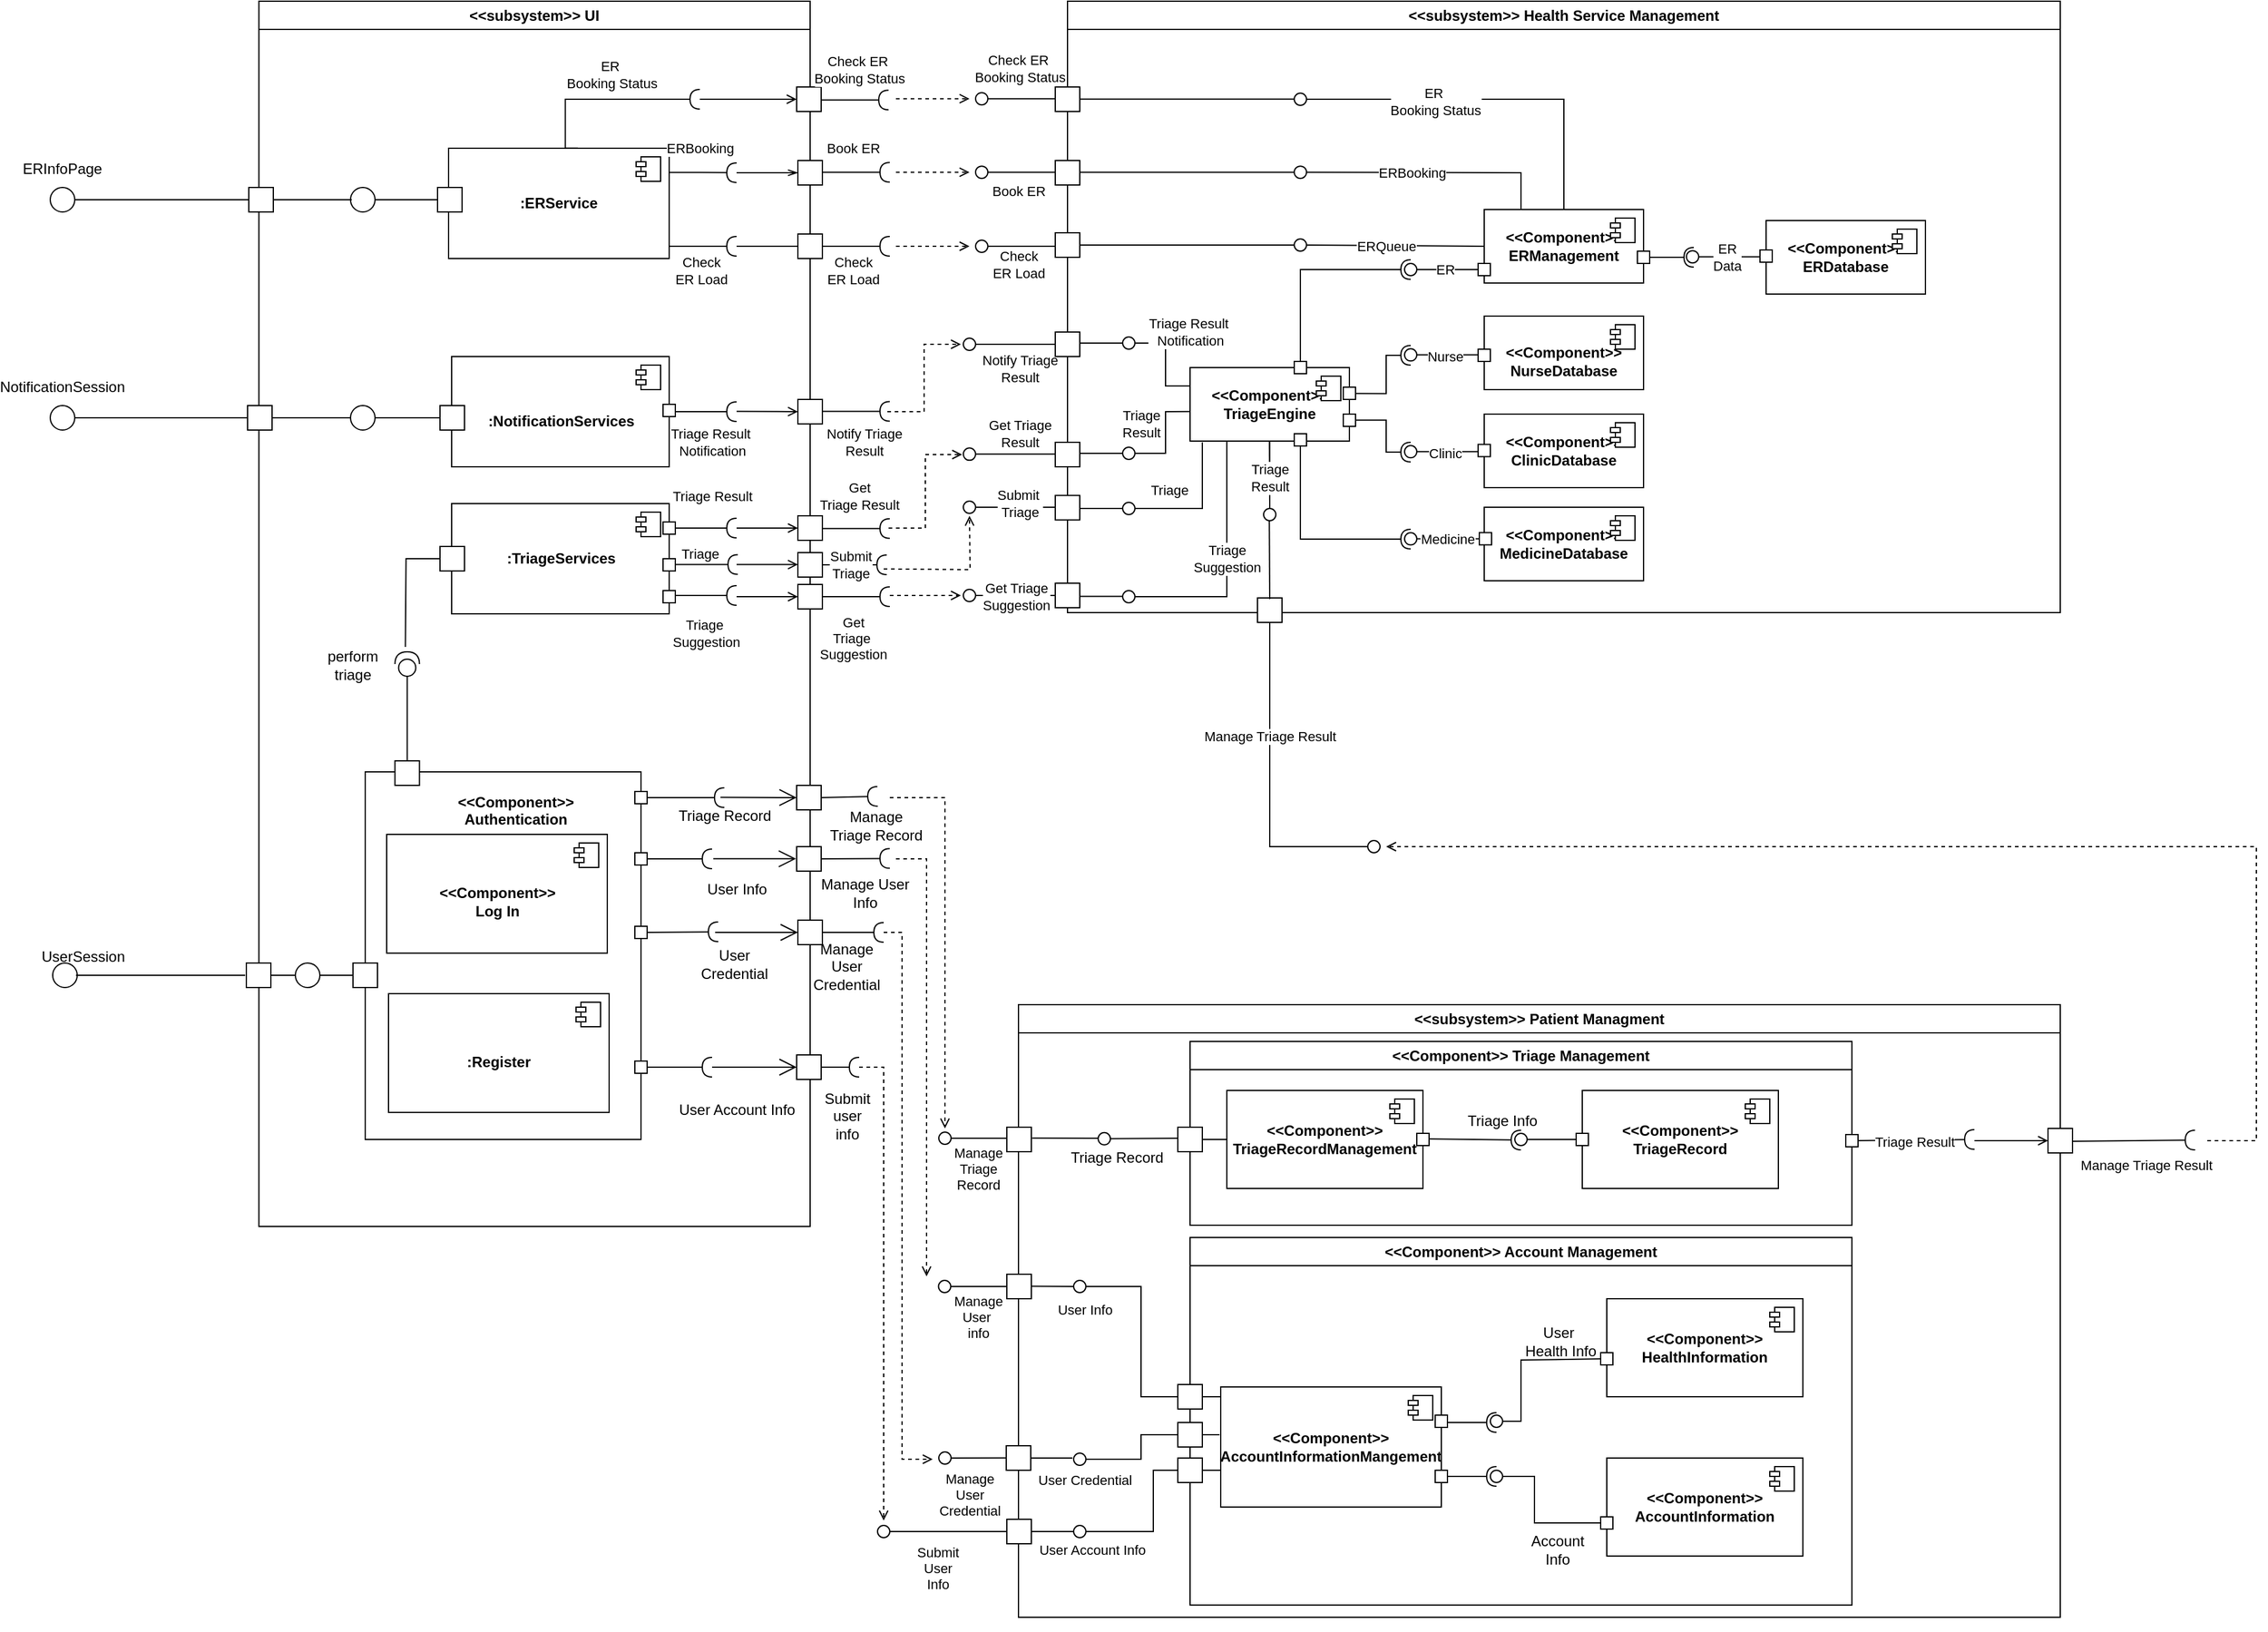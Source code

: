 <mxfile version="22.0.0" type="github">
  <diagram name="Page-1" id="Bvtf4x1M2FmmLPmgVMMP">
    <mxGraphModel dx="2690" dy="2113" grid="1" gridSize="10" guides="1" tooltips="1" connect="1" arrows="1" fold="1" page="1" pageScale="1" pageWidth="850" pageHeight="1100" math="0" shadow="0">
      <root>
        <mxCell id="0" />
        <mxCell id="1" parent="0" />
        <mxCell id="jcvzO68nCS3dcL9qCYCh-122" value="&lt;br&gt;&lt;b&gt;:NotificationServices&lt;br&gt;&lt;/b&gt;" style="html=1;dropTarget=0;whiteSpace=wrap;" vertex="1" parent="1">
          <mxGeometry x="-192.5" y="-30" width="177.5" height="90" as="geometry" />
        </mxCell>
        <mxCell id="jcvzO68nCS3dcL9qCYCh-123" value="" style="shape=module;jettyWidth=8;jettyHeight=4;" vertex="1" parent="jcvzO68nCS3dcL9qCYCh-122">
          <mxGeometry x="1" width="20" height="20" relative="1" as="geometry">
            <mxPoint x="-27" y="7" as="offset" />
          </mxGeometry>
        </mxCell>
        <mxCell id="jcvzO68nCS3dcL9qCYCh-131" value="" style="rounded=0;orthogonalLoop=1;jettySize=auto;html=1;endArrow=halfCircle;endFill=0;endSize=6;strokeWidth=1;sketch=0;fontSize=12;curved=1;exitX=1;exitY=0.5;exitDx=0;exitDy=0;" edge="1" parent="1">
          <mxGeometry relative="1" as="geometry">
            <mxPoint x="-15" y="15" as="sourcePoint" />
            <mxPoint x="40" y="15" as="targetPoint" />
          </mxGeometry>
        </mxCell>
        <mxCell id="jcvzO68nCS3dcL9qCYCh-132" value="&lt;div&gt;Triage Result&amp;nbsp;&lt;/div&gt;&lt;div&gt;Notification&lt;/div&gt;" style="edgeLabel;html=1;align=center;verticalAlign=middle;resizable=0;points=[];" vertex="1" connectable="0" parent="jcvzO68nCS3dcL9qCYCh-131">
          <mxGeometry x="0.18" y="-2" relative="1" as="geometry">
            <mxPoint x="2" y="23" as="offset" />
          </mxGeometry>
        </mxCell>
        <mxCell id="jcvzO68nCS3dcL9qCYCh-302" value="" style="endArrow=none;html=1;rounded=0;exitX=1;exitY=0.5;exitDx=0;exitDy=0;" edge="1" parent="1">
          <mxGeometry width="50" height="50" relative="1" as="geometry">
            <mxPoint x="-349" y="475" as="sourcePoint" />
            <mxPoint x="-319" y="475" as="targetPoint" />
          </mxGeometry>
        </mxCell>
        <mxCell id="jcvzO68nCS3dcL9qCYCh-137" value="" style="rounded=0;orthogonalLoop=1;jettySize=auto;html=1;endArrow=halfCircle;endFill=0;endSize=6;strokeWidth=1;sketch=0;fontSize=12;curved=1;exitX=1;exitY=0.5;exitDx=0;exitDy=0;" edge="1" parent="1">
          <mxGeometry relative="1" as="geometry">
            <mxPoint x="-15" y="110" as="sourcePoint" />
            <mxPoint x="40" y="110" as="targetPoint" />
          </mxGeometry>
        </mxCell>
        <mxCell id="jcvzO68nCS3dcL9qCYCh-138" value="&lt;div&gt;Triage Result&lt;br&gt;&lt;/div&gt;" style="edgeLabel;html=1;align=center;verticalAlign=middle;resizable=0;points=[];" vertex="1" connectable="0" parent="jcvzO68nCS3dcL9qCYCh-137">
          <mxGeometry x="0.18" y="-2" relative="1" as="geometry">
            <mxPoint x="2" y="-28" as="offset" />
          </mxGeometry>
        </mxCell>
        <mxCell id="jcvzO68nCS3dcL9qCYCh-139" value="Triage" style="edgeLabel;html=1;align=center;verticalAlign=middle;resizable=0;points=[];" vertex="1" connectable="0" parent="jcvzO68nCS3dcL9qCYCh-137">
          <mxGeometry x="0.18" y="-2" relative="1" as="geometry">
            <mxPoint x="-8" y="19" as="offset" />
          </mxGeometry>
        </mxCell>
        <mxCell id="jcvzO68nCS3dcL9qCYCh-134" value="" style="rounded=0;orthogonalLoop=1;jettySize=auto;html=1;endArrow=halfCircle;endFill=0;endSize=6;strokeWidth=1;sketch=0;fontSize=12;curved=1;exitX=1;exitY=0.5;exitDx=0;exitDy=0;" edge="1" parent="1">
          <mxGeometry relative="1" as="geometry">
            <mxPoint x="-15" y="165" as="sourcePoint" />
            <mxPoint x="40" y="165" as="targetPoint" />
          </mxGeometry>
        </mxCell>
        <mxCell id="jcvzO68nCS3dcL9qCYCh-135" value="&lt;div&gt;Triage&amp;nbsp;&lt;/div&gt;&lt;div&gt;Suggestion&lt;br&gt;&lt;/div&gt;" style="edgeLabel;html=1;align=center;verticalAlign=middle;resizable=0;points=[];" vertex="1" connectable="0" parent="jcvzO68nCS3dcL9qCYCh-134">
          <mxGeometry x="0.18" y="-2" relative="1" as="geometry">
            <mxPoint x="-3" y="29" as="offset" />
          </mxGeometry>
        </mxCell>
        <mxCell id="jcvzO68nCS3dcL9qCYCh-126" value="&lt;b&gt;:TriageServices&lt;br&gt;&lt;/b&gt;" style="html=1;dropTarget=0;whiteSpace=wrap;" vertex="1" parent="1">
          <mxGeometry x="-192.5" y="90" width="177.5" height="90" as="geometry" />
        </mxCell>
        <mxCell id="jcvzO68nCS3dcL9qCYCh-127" value="" style="shape=module;jettyWidth=8;jettyHeight=4;" vertex="1" parent="jcvzO68nCS3dcL9qCYCh-126">
          <mxGeometry x="1" width="20" height="20" relative="1" as="geometry">
            <mxPoint x="-27" y="7" as="offset" />
          </mxGeometry>
        </mxCell>
        <mxCell id="jcvzO68nCS3dcL9qCYCh-106" value="" style="endArrow=oval;html=1;rounded=0;endFill=0;exitX=0;exitY=0.25;exitDx=0;exitDy=0;endSize=10;" edge="1" parent="1" source="jcvzO68nCS3dcL9qCYCh-88">
          <mxGeometry width="50" height="50" relative="1" as="geometry">
            <mxPoint x="510" y="-41" as="sourcePoint" />
            <mxPoint x="360" y="-41" as="targetPoint" />
            <Array as="points">
              <mxPoint x="390" y="-6" />
              <mxPoint x="390" y="-41" />
            </Array>
          </mxGeometry>
        </mxCell>
        <mxCell id="jcvzO68nCS3dcL9qCYCh-107" value="&lt;div&gt;Triage Result&amp;nbsp;&lt;/div&gt;&lt;div&gt;Notification&lt;/div&gt;" style="edgeLabel;html=1;align=center;verticalAlign=middle;resizable=0;points=[];" vertex="1" connectable="0" parent="jcvzO68nCS3dcL9qCYCh-106">
          <mxGeometry x="0.076" relative="1" as="geometry">
            <mxPoint x="20" y="-19" as="offset" />
          </mxGeometry>
        </mxCell>
        <mxCell id="jcvzO68nCS3dcL9qCYCh-108" value="" style="endArrow=oval;html=1;rounded=0;endFill=0;exitX=0.003;exitY=0.597;exitDx=0;exitDy=0;endSize=10;exitPerimeter=0;" edge="1" parent="1" source="jcvzO68nCS3dcL9qCYCh-88">
          <mxGeometry width="50" height="50" relative="1" as="geometry">
            <mxPoint x="410" y="-1" as="sourcePoint" />
            <mxPoint x="360" y="49" as="targetPoint" />
            <Array as="points">
              <mxPoint x="390" y="15" />
              <mxPoint x="390" y="49" />
            </Array>
          </mxGeometry>
        </mxCell>
        <mxCell id="jcvzO68nCS3dcL9qCYCh-109" value="&lt;div&gt;Triage&lt;/div&gt;&lt;div&gt;Result&lt;/div&gt;" style="edgeLabel;html=1;align=center;verticalAlign=middle;resizable=0;points=[];" vertex="1" connectable="0" parent="jcvzO68nCS3dcL9qCYCh-108">
          <mxGeometry x="0.076" relative="1" as="geometry">
            <mxPoint x="-20" y="-15" as="offset" />
          </mxGeometry>
        </mxCell>
        <mxCell id="jcvzO68nCS3dcL9qCYCh-84" value="" style="endArrow=none;html=1;rounded=0;exitX=0.5;exitY=0;exitDx=0;exitDy=0;" edge="1" parent="1">
          <mxGeometry width="50" height="50" relative="1" as="geometry">
            <mxPoint x="475.0" y="89" as="sourcePoint" />
            <mxPoint x="474.66" y="25" as="targetPoint" />
          </mxGeometry>
        </mxCell>
        <mxCell id="jcvzO68nCS3dcL9qCYCh-88" value="&lt;div&gt;&lt;b&gt;&amp;lt;&amp;lt;Component&amp;gt;&amp;gt;&lt;/b&gt;&lt;/div&gt;&lt;div&gt;&lt;b&gt;TriageEngine&lt;/b&gt;&lt;/div&gt;" style="html=1;dropTarget=0;whiteSpace=wrap;" vertex="1" parent="1">
          <mxGeometry x="410" y="-21" width="130" height="60" as="geometry" />
        </mxCell>
        <mxCell id="jcvzO68nCS3dcL9qCYCh-89" value="" style="shape=module;jettyWidth=8;jettyHeight=4;" vertex="1" parent="jcvzO68nCS3dcL9qCYCh-88">
          <mxGeometry x="1" width="20" height="20" relative="1" as="geometry">
            <mxPoint x="-27" y="7" as="offset" />
          </mxGeometry>
        </mxCell>
        <mxCell id="jcvzO68nCS3dcL9qCYCh-100" value="" style="endArrow=oval;html=1;rounded=0;endFill=0;endSize=10;" edge="1" parent="1" source="jcvzO68nCS3dcL9qCYCh-88">
          <mxGeometry width="50" height="50" relative="1" as="geometry">
            <mxPoint x="660" y="-21.33" as="sourcePoint" />
            <mxPoint x="475" y="99" as="targetPoint" />
          </mxGeometry>
        </mxCell>
        <mxCell id="jcvzO68nCS3dcL9qCYCh-101" value="&lt;div&gt;Triage&lt;/div&gt;&lt;div&gt;Result&lt;br&gt;&lt;/div&gt;" style="edgeLabel;html=1;align=center;verticalAlign=middle;resizable=0;points=[];" vertex="1" connectable="0" parent="jcvzO68nCS3dcL9qCYCh-100">
          <mxGeometry x="0.159" y="1" relative="1" as="geometry">
            <mxPoint x="-1" y="-5" as="offset" />
          </mxGeometry>
        </mxCell>
        <mxCell id="jcvzO68nCS3dcL9qCYCh-272" value="" style="rounded=0;orthogonalLoop=1;jettySize=auto;html=1;endArrow=halfCircle;endFill=0;endSize=6;strokeWidth=1;sketch=0;fontSize=12;curved=1;exitX=1;exitY=0.5;exitDx=0;exitDy=0;" edge="1" parent="1">
          <mxGeometry relative="1" as="geometry">
            <mxPoint x="950" y="610" as="sourcePoint" />
            <mxPoint x="1050" y="609" as="targetPoint" />
          </mxGeometry>
        </mxCell>
        <mxCell id="jcvzO68nCS3dcL9qCYCh-273" value="Triage Result" style="edgeLabel;html=1;align=center;verticalAlign=middle;resizable=0;points=[];" vertex="1" connectable="0" parent="jcvzO68nCS3dcL9qCYCh-272">
          <mxGeometry x="-0.24" relative="1" as="geometry">
            <mxPoint x="13" y="1" as="offset" />
          </mxGeometry>
        </mxCell>
        <mxCell id="jcvzO68nCS3dcL9qCYCh-184" value="" style="rounded=0;orthogonalLoop=1;jettySize=auto;html=1;endArrow=halfCircle;endFill=0;endSize=6;strokeWidth=1;sketch=0;fontSize=12;curved=1;exitX=0;exitY=0.5;exitDx=0;exitDy=0;entryX=0.5;entryY=0.033;entryDx=0;entryDy=0;entryPerimeter=0;" edge="1" parent="1" source="jcvzO68nCS3dcL9qCYCh-321">
          <mxGeometry relative="1" as="geometry">
            <mxPoint x="-28" y="330.5" as="sourcePoint" />
            <mxPoint x="30" y="329.99" as="targetPoint" />
          </mxGeometry>
        </mxCell>
        <mxCell id="jcvzO68nCS3dcL9qCYCh-171" value="" style="verticalAlign=top;align=left;overflow=fill;fontSize=12;fontFamily=Helvetica;html=1;whiteSpace=wrap;" vertex="1" parent="1">
          <mxGeometry x="-263" y="309" width="225" height="300" as="geometry" />
        </mxCell>
        <mxCell id="jcvzO68nCS3dcL9qCYCh-182" value="" style="rounded=0;orthogonalLoop=1;jettySize=auto;html=1;endArrow=halfCircle;endFill=0;endSize=6;strokeWidth=1;sketch=0;fontSize=12;curved=1;exitX=1;exitY=0.5;exitDx=0;exitDy=0;" edge="1" parent="1" source="jcvzO68nCS3dcL9qCYCh-318">
          <mxGeometry relative="1" as="geometry">
            <mxPoint x="-20" y="550" as="sourcePoint" />
            <mxPoint x="20" y="550" as="targetPoint" />
          </mxGeometry>
        </mxCell>
        <mxCell id="jcvzO68nCS3dcL9qCYCh-177" value="" style="rounded=0;orthogonalLoop=1;jettySize=auto;html=1;endArrow=halfCircle;endFill=0;endSize=6;strokeWidth=1;sketch=0;fontSize=12;curved=1;exitX=1;exitY=0.5;exitDx=0;exitDy=0;" edge="1" parent="1" source="jcvzO68nCS3dcL9qCYCh-319">
          <mxGeometry relative="1" as="geometry">
            <mxPoint x="-20" y="440" as="sourcePoint" />
            <mxPoint x="25" y="439.5" as="targetPoint" />
          </mxGeometry>
        </mxCell>
        <mxCell id="jcvzO68nCS3dcL9qCYCh-120" value="&lt;b&gt;:ERService&lt;/b&gt;" style="html=1;dropTarget=0;whiteSpace=wrap;" vertex="1" parent="1">
          <mxGeometry x="-195" y="-200" width="180" height="90" as="geometry" />
        </mxCell>
        <mxCell id="jcvzO68nCS3dcL9qCYCh-121" value="" style="shape=module;jettyWidth=8;jettyHeight=4;" vertex="1" parent="jcvzO68nCS3dcL9qCYCh-120">
          <mxGeometry x="1" width="20" height="20" relative="1" as="geometry">
            <mxPoint x="-27" y="7" as="offset" />
          </mxGeometry>
        </mxCell>
        <mxCell id="jcvzO68nCS3dcL9qCYCh-1" value="" style="rounded=0;orthogonalLoop=1;jettySize=auto;html=1;endArrow=halfCircle;endFill=0;endSize=6;strokeWidth=1;sketch=0;fontSize=12;curved=1;exitX=1;exitY=0.5;exitDx=0;exitDy=0;" edge="1" parent="1">
          <mxGeometry relative="1" as="geometry">
            <mxPoint x="107.5" y="140" as="sourcePoint" />
            <mxPoint x="162.5" y="140" as="targetPoint" />
          </mxGeometry>
        </mxCell>
        <mxCell id="jcvzO68nCS3dcL9qCYCh-2" value="&lt;div&gt;Submit&lt;/div&gt;&lt;div&gt;Triage&lt;br&gt;&lt;/div&gt;" style="edgeLabel;html=1;align=center;verticalAlign=middle;resizable=0;points=[];" vertex="1" connectable="0" parent="jcvzO68nCS3dcL9qCYCh-1">
          <mxGeometry x="0.093" relative="1" as="geometry">
            <mxPoint x="-5" as="offset" />
          </mxGeometry>
        </mxCell>
        <mxCell id="jcvzO68nCS3dcL9qCYCh-3" value="" style="endArrow=oval;html=1;rounded=0;endFill=0;endSize=10;edgeStyle=orthogonalEdgeStyle;" edge="1" parent="1" source="jcvzO68nCS3dcL9qCYCh-88">
          <mxGeometry width="50" height="50" relative="1" as="geometry">
            <mxPoint x="429.5" y="34.52" as="sourcePoint" />
            <mxPoint x="360" y="166" as="targetPoint" />
            <Array as="points">
              <mxPoint x="440" y="166" />
            </Array>
          </mxGeometry>
        </mxCell>
        <mxCell id="jcvzO68nCS3dcL9qCYCh-4" value="&lt;div&gt;Triage&lt;/div&gt;&lt;div&gt;Suggestion&lt;br&gt;&lt;/div&gt;" style="edgeLabel;html=1;align=center;verticalAlign=middle;resizable=0;points=[];" vertex="1" connectable="0" parent="jcvzO68nCS3dcL9qCYCh-3">
          <mxGeometry x="0.555" relative="1" as="geometry">
            <mxPoint x="34" y="-31" as="offset" />
          </mxGeometry>
        </mxCell>
        <mxCell id="jcvzO68nCS3dcL9qCYCh-5" value="" style="endArrow=oval;html=1;rounded=0;endFill=0;exitX=0;exitY=0.5;exitDx=0;exitDy=0;endSize=10;" edge="1" parent="1">
          <mxGeometry width="50" height="50" relative="1" as="geometry">
            <mxPoint x="880" y="-111.43" as="sourcePoint" />
            <mxPoint x="820" y="-111.43" as="targetPoint" />
          </mxGeometry>
        </mxCell>
        <mxCell id="jcvzO68nCS3dcL9qCYCh-6" value="&lt;div&gt;ER&lt;/div&gt;&lt;div&gt;Data&lt;/div&gt;" style="edgeLabel;html=1;align=center;verticalAlign=middle;resizable=0;points=[];" vertex="1" connectable="0" parent="jcvzO68nCS3dcL9qCYCh-5">
          <mxGeometry x="0.076" relative="1" as="geometry">
            <mxPoint as="offset" />
          </mxGeometry>
        </mxCell>
        <mxCell id="jcvzO68nCS3dcL9qCYCh-7" value="&lt;div&gt;&lt;b&gt;&amp;lt;&amp;lt;Component&amp;gt;&amp;gt;&lt;/b&gt;&lt;/div&gt;&lt;b&gt;ERDatabase&lt;/b&gt;" style="html=1;dropTarget=0;whiteSpace=wrap;" vertex="1" parent="1">
          <mxGeometry x="880" y="-141" width="130" height="60" as="geometry" />
        </mxCell>
        <mxCell id="jcvzO68nCS3dcL9qCYCh-8" value="" style="shape=module;jettyWidth=8;jettyHeight=4;" vertex="1" parent="jcvzO68nCS3dcL9qCYCh-7">
          <mxGeometry x="1" width="20" height="20" relative="1" as="geometry">
            <mxPoint x="-27" y="7" as="offset" />
          </mxGeometry>
        </mxCell>
        <mxCell id="jcvzO68nCS3dcL9qCYCh-9" value="" style="rounded=0;orthogonalLoop=1;jettySize=auto;html=1;endArrow=halfCircle;endFill=0;endSize=6;strokeWidth=1;sketch=0;fontSize=12;exitX=1;exitY=0.5;exitDx=0;exitDy=0;edgeStyle=orthogonalEdgeStyle;" edge="1" parent="1">
          <mxGeometry relative="1" as="geometry">
            <mxPoint x="780" y="-111" as="sourcePoint" />
            <mxPoint x="821" y="-111" as="targetPoint" />
            <Array as="points">
              <mxPoint x="790" y="-111" />
              <mxPoint x="790" y="-111" />
            </Array>
          </mxGeometry>
        </mxCell>
        <mxCell id="jcvzO68nCS3dcL9qCYCh-10" value="" style="endArrow=oval;html=1;rounded=0;endFill=0;endSize=10;" edge="1" parent="1">
          <mxGeometry width="50" height="50" relative="1" as="geometry">
            <mxPoint x="650" y="-101" as="sourcePoint" />
            <mxPoint x="590" y="-101" as="targetPoint" />
            <Array as="points" />
          </mxGeometry>
        </mxCell>
        <mxCell id="jcvzO68nCS3dcL9qCYCh-11" value="ER" style="edgeLabel;html=1;align=center;verticalAlign=middle;resizable=0;points=[];" vertex="1" connectable="0" parent="jcvzO68nCS3dcL9qCYCh-10">
          <mxGeometry x="0.076" relative="1" as="geometry">
            <mxPoint as="offset" />
          </mxGeometry>
        </mxCell>
        <mxCell id="jcvzO68nCS3dcL9qCYCh-12" value="&lt;div&gt;&lt;b&gt;&amp;lt;&amp;lt;Component&amp;gt;&amp;gt;&lt;/b&gt;&lt;/div&gt;&lt;b&gt;ERManagement&lt;/b&gt;" style="html=1;dropTarget=0;whiteSpace=wrap;" vertex="1" parent="1">
          <mxGeometry x="650" y="-150" width="130" height="60" as="geometry" />
        </mxCell>
        <mxCell id="jcvzO68nCS3dcL9qCYCh-13" value="" style="shape=module;jettyWidth=8;jettyHeight=4;" vertex="1" parent="jcvzO68nCS3dcL9qCYCh-12">
          <mxGeometry x="1" width="20" height="20" relative="1" as="geometry">
            <mxPoint x="-27" y="7" as="offset" />
          </mxGeometry>
        </mxCell>
        <mxCell id="jcvzO68nCS3dcL9qCYCh-14" value="" style="endArrow=oval;html=1;rounded=0;endFill=0;exitX=0;exitY=0.5;exitDx=0;exitDy=0;endSize=10;" edge="1" parent="1">
          <mxGeometry width="50" height="50" relative="1" as="geometry">
            <mxPoint x="650" y="-31.33" as="sourcePoint" />
            <mxPoint x="590" y="-31.33" as="targetPoint" />
          </mxGeometry>
        </mxCell>
        <mxCell id="jcvzO68nCS3dcL9qCYCh-15" value="Nurse" style="edgeLabel;html=1;align=center;verticalAlign=middle;resizable=0;points=[];" vertex="1" connectable="0" parent="jcvzO68nCS3dcL9qCYCh-14">
          <mxGeometry x="0.06" y="1" relative="1" as="geometry">
            <mxPoint as="offset" />
          </mxGeometry>
        </mxCell>
        <mxCell id="jcvzO68nCS3dcL9qCYCh-16" value="" style="rounded=0;orthogonalLoop=1;jettySize=auto;html=1;endArrow=halfCircle;endFill=0;endSize=6;strokeWidth=1;sketch=0;fontSize=12;exitX=0.996;exitY=0.353;exitDx=0;exitDy=0;edgeStyle=orthogonalEdgeStyle;exitPerimeter=0;" edge="1" parent="1" source="jcvzO68nCS3dcL9qCYCh-88">
          <mxGeometry relative="1" as="geometry">
            <mxPoint x="540" y="-71" as="sourcePoint" />
            <mxPoint x="590" y="-31" as="targetPoint" />
            <Array as="points">
              <mxPoint x="570" />
              <mxPoint x="570" y="-31" />
            </Array>
          </mxGeometry>
        </mxCell>
        <mxCell id="jcvzO68nCS3dcL9qCYCh-17" value="&lt;br&gt;&lt;div&gt;&lt;b&gt;&amp;lt;&amp;lt;Component&amp;gt;&amp;gt;&lt;/b&gt;&lt;/div&gt;&lt;b&gt;NurseDatabase&lt;/b&gt;" style="html=1;dropTarget=0;whiteSpace=wrap;" vertex="1" parent="1">
          <mxGeometry x="650" y="-63" width="130" height="60" as="geometry" />
        </mxCell>
        <mxCell id="jcvzO68nCS3dcL9qCYCh-18" value="" style="shape=module;jettyWidth=8;jettyHeight=4;" vertex="1" parent="jcvzO68nCS3dcL9qCYCh-17">
          <mxGeometry x="1" width="20" height="20" relative="1" as="geometry">
            <mxPoint x="-27" y="7" as="offset" />
          </mxGeometry>
        </mxCell>
        <mxCell id="jcvzO68nCS3dcL9qCYCh-19" value="&amp;lt;&amp;lt;subsystem&amp;gt;&amp;gt; UI" style="swimlane;whiteSpace=wrap;html=1;" vertex="1" parent="1">
          <mxGeometry x="-349.75" y="-320" width="449.75" height="1000" as="geometry" />
        </mxCell>
        <mxCell id="jcvzO68nCS3dcL9qCYCh-308" value="" style="rounded=0;orthogonalLoop=1;jettySize=auto;html=1;endArrow=halfCircle;endFill=0;endSize=6;strokeWidth=1;sketch=0;fontSize=12;curved=1;exitX=1;exitY=0.5;exitDx=0;exitDy=0;" edge="1" parent="jcvzO68nCS3dcL9qCYCh-19" source="jcvzO68nCS3dcL9qCYCh-320">
          <mxGeometry relative="1" as="geometry">
            <mxPoint x="319.75" y="700" as="sourcePoint" />
            <mxPoint x="369.75" y="700" as="targetPoint" />
          </mxGeometry>
        </mxCell>
        <mxCell id="jcvzO68nCS3dcL9qCYCh-20" value="" style="rounded=0;orthogonalLoop=1;jettySize=auto;html=1;endArrow=halfCircle;endFill=0;endSize=6;strokeWidth=1;sketch=0;fontSize=12;edgeStyle=elbowEdgeStyle;exitX=0.586;exitY=-0.001;exitDx=0;exitDy=0;exitPerimeter=0;" edge="1" parent="jcvzO68nCS3dcL9qCYCh-19" source="jcvzO68nCS3dcL9qCYCh-120">
          <mxGeometry relative="1" as="geometry">
            <mxPoint x="261.75" y="119" as="sourcePoint" />
            <mxPoint x="359.75" y="80" as="targetPoint" />
            <Array as="points">
              <mxPoint x="250" y="100" />
            </Array>
          </mxGeometry>
        </mxCell>
        <mxCell id="jcvzO68nCS3dcL9qCYCh-21" value="&lt;div&gt;ER&amp;nbsp;&lt;/div&gt;&lt;div&gt;Booking Status&lt;/div&gt;" style="edgeLabel;html=1;align=center;verticalAlign=middle;resizable=0;points=[];" vertex="1" connectable="0" parent="jcvzO68nCS3dcL9qCYCh-20">
          <mxGeometry x="0.18" y="-2" relative="1" as="geometry">
            <mxPoint x="-7" y="-22" as="offset" />
          </mxGeometry>
        </mxCell>
        <mxCell id="jcvzO68nCS3dcL9qCYCh-22" value="" style="endArrow=open;html=1;rounded=0;entryX=0;entryY=0.5;entryDx=0;entryDy=0;endFill=0;" edge="1" parent="jcvzO68nCS3dcL9qCYCh-19" target="jcvzO68nCS3dcL9qCYCh-153">
          <mxGeometry width="50" height="50" relative="1" as="geometry">
            <mxPoint x="359.75" y="80" as="sourcePoint" />
            <mxPoint x="430" y="89.58" as="targetPoint" />
          </mxGeometry>
        </mxCell>
        <mxCell id="jcvzO68nCS3dcL9qCYCh-287" value="" style="ellipse;whiteSpace=wrap;html=1;aspect=fixed;direction=east;" vertex="1" parent="jcvzO68nCS3dcL9qCYCh-19">
          <mxGeometry x="74.75" y="152" width="20" height="20" as="geometry" />
        </mxCell>
        <mxCell id="jcvzO68nCS3dcL9qCYCh-288" value="" style="endArrow=none;html=1;rounded=0;entryX=1;entryY=0.5;entryDx=0;entryDy=0;exitX=0;exitY=0.5;exitDx=0;exitDy=0;" edge="1" parent="jcvzO68nCS3dcL9qCYCh-19" source="jcvzO68nCS3dcL9qCYCh-286" target="jcvzO68nCS3dcL9qCYCh-287">
          <mxGeometry width="50" height="50" relative="1" as="geometry">
            <mxPoint x="284.75" y="692" as="sourcePoint" />
            <mxPoint x="334.75" y="642" as="targetPoint" />
          </mxGeometry>
        </mxCell>
        <mxCell id="jcvzO68nCS3dcL9qCYCh-289" value="" style="endArrow=none;html=1;rounded=0;entryX=0;entryY=0.5;entryDx=0;entryDy=0;" edge="1" parent="jcvzO68nCS3dcL9qCYCh-19" source="jcvzO68nCS3dcL9qCYCh-282">
          <mxGeometry width="50" height="50" relative="1" as="geometry">
            <mxPoint x="45.75" y="162" as="sourcePoint" />
            <mxPoint x="75.75" y="162" as="targetPoint" />
          </mxGeometry>
        </mxCell>
        <mxCell id="jcvzO68nCS3dcL9qCYCh-286" value="" style="whiteSpace=wrap;html=1;aspect=fixed;" vertex="1" parent="jcvzO68nCS3dcL9qCYCh-19">
          <mxGeometry x="145.75" y="152" width="20" height="20" as="geometry" />
        </mxCell>
        <mxCell id="jcvzO68nCS3dcL9qCYCh-296" value="" style="ellipse;whiteSpace=wrap;html=1;aspect=fixed;direction=east;" vertex="1" parent="jcvzO68nCS3dcL9qCYCh-19">
          <mxGeometry x="74.75" y="330" width="20" height="20" as="geometry" />
        </mxCell>
        <mxCell id="jcvzO68nCS3dcL9qCYCh-303" value="" style="ellipse;whiteSpace=wrap;html=1;aspect=fixed;direction=east;" vertex="1" parent="jcvzO68nCS3dcL9qCYCh-19">
          <mxGeometry x="29.75" y="785" width="20" height="20" as="geometry" />
        </mxCell>
        <mxCell id="jcvzO68nCS3dcL9qCYCh-304" value="" style="endArrow=none;html=1;rounded=0;entryX=1;entryY=0.5;entryDx=0;entryDy=0;exitX=0;exitY=0.5;exitDx=0;exitDy=0;" edge="1" parent="jcvzO68nCS3dcL9qCYCh-19" source="jcvzO68nCS3dcL9qCYCh-301" target="jcvzO68nCS3dcL9qCYCh-303">
          <mxGeometry width="50" height="50" relative="1" as="geometry">
            <mxPoint x="205.25" y="1025" as="sourcePoint" />
            <mxPoint x="255.25" y="975" as="targetPoint" />
          </mxGeometry>
        </mxCell>
        <mxCell id="jcvzO68nCS3dcL9qCYCh-301" value="" style="whiteSpace=wrap;html=1;aspect=fixed;" vertex="1" parent="jcvzO68nCS3dcL9qCYCh-19">
          <mxGeometry x="76.75" y="785" width="20" height="20" as="geometry" />
        </mxCell>
        <mxCell id="jcvzO68nCS3dcL9qCYCh-316" value="" style="endArrow=open;endFill=1;endSize=12;html=1;rounded=0;entryX=0;entryY=0.5;entryDx=0;entryDy=0;" edge="1" parent="jcvzO68nCS3dcL9qCYCh-19">
          <mxGeometry width="160" relative="1" as="geometry">
            <mxPoint x="370.75" y="699.91" as="sourcePoint" />
            <mxPoint x="438.25" y="699.91" as="targetPoint" />
          </mxGeometry>
        </mxCell>
        <mxCell id="jcvzO68nCS3dcL9qCYCh-318" value="" style="rounded=0;whiteSpace=wrap;html=1;" vertex="1" parent="jcvzO68nCS3dcL9qCYCh-19">
          <mxGeometry x="306.75" y="865" width="10" height="10" as="geometry" />
        </mxCell>
        <mxCell id="jcvzO68nCS3dcL9qCYCh-319" value="" style="rounded=0;whiteSpace=wrap;html=1;" vertex="1" parent="jcvzO68nCS3dcL9qCYCh-19">
          <mxGeometry x="306.75" y="755" width="10" height="10" as="geometry" />
        </mxCell>
        <mxCell id="jcvzO68nCS3dcL9qCYCh-320" value="" style="rounded=0;whiteSpace=wrap;html=1;" vertex="1" parent="jcvzO68nCS3dcL9qCYCh-19">
          <mxGeometry x="306.75" y="695" width="10" height="10" as="geometry" />
        </mxCell>
        <mxCell id="jcvzO68nCS3dcL9qCYCh-321" value="" style="rounded=0;whiteSpace=wrap;html=1;" vertex="1" parent="jcvzO68nCS3dcL9qCYCh-19">
          <mxGeometry x="306.75" y="645" width="10" height="10" as="geometry" />
        </mxCell>
        <mxCell id="jcvzO68nCS3dcL9qCYCh-334" value="" style="rounded=0;whiteSpace=wrap;html=1;" vertex="1" parent="jcvzO68nCS3dcL9qCYCh-19">
          <mxGeometry x="329.75" y="481" width="10" height="10" as="geometry" />
        </mxCell>
        <mxCell id="jcvzO68nCS3dcL9qCYCh-335" value="" style="rounded=0;whiteSpace=wrap;html=1;" vertex="1" parent="jcvzO68nCS3dcL9qCYCh-19">
          <mxGeometry x="439.75" y="450" width="20" height="20" as="geometry" />
        </mxCell>
        <mxCell id="jcvzO68nCS3dcL9qCYCh-336" value="" style="endArrow=open;html=1;rounded=0;entryX=0;entryY=0.5;entryDx=0;entryDy=0;endFill=0;" edge="1" parent="jcvzO68nCS3dcL9qCYCh-19">
          <mxGeometry width="50" height="50" relative="1" as="geometry">
            <mxPoint x="389.75" y="459.8" as="sourcePoint" />
            <mxPoint x="439.75" y="459.8" as="targetPoint" />
          </mxGeometry>
        </mxCell>
        <mxCell id="jcvzO68nCS3dcL9qCYCh-337" value="" style="rounded=0;orthogonalLoop=1;jettySize=auto;html=1;endArrow=halfCircle;endFill=0;endSize=6;strokeWidth=1;sketch=0;fontSize=12;curved=1;exitX=1;exitY=0.5;exitDx=0;exitDy=0;" edge="1" parent="jcvzO68nCS3dcL9qCYCh-19">
          <mxGeometry relative="1" as="geometry">
            <mxPoint x="335.75" y="459.8" as="sourcePoint" />
            <mxPoint x="390.75" y="459.8" as="targetPoint" />
          </mxGeometry>
        </mxCell>
        <mxCell id="jcvzO68nCS3dcL9qCYCh-340" value="" style="rounded=0;whiteSpace=wrap;html=1;" vertex="1" parent="jcvzO68nCS3dcL9qCYCh-19">
          <mxGeometry x="329.75" y="455" width="10" height="10" as="geometry" />
        </mxCell>
        <mxCell id="jcvzO68nCS3dcL9qCYCh-341" value="" style="rounded=0;whiteSpace=wrap;html=1;" vertex="1" parent="jcvzO68nCS3dcL9qCYCh-19">
          <mxGeometry x="329.75" y="425" width="10" height="10" as="geometry" />
        </mxCell>
        <mxCell id="jcvzO68nCS3dcL9qCYCh-342" value="" style="rounded=0;whiteSpace=wrap;html=1;" vertex="1" parent="jcvzO68nCS3dcL9qCYCh-19">
          <mxGeometry x="329.75" y="329" width="10" height="10" as="geometry" />
        </mxCell>
        <mxCell id="jcvzO68nCS3dcL9qCYCh-26" value="&amp;lt;&amp;lt;subsystem&amp;gt;&amp;gt; Health Service Management" style="swimlane;whiteSpace=wrap;html=1;glass=0;fillColor=#FFFFFF;" vertex="1" parent="1">
          <mxGeometry x="310" y="-320" width="810" height="499" as="geometry" />
        </mxCell>
        <mxCell id="jcvzO68nCS3dcL9qCYCh-27" value="" style="endArrow=oval;html=1;rounded=0;endFill=0;endSize=10;exitX=0.5;exitY=0;exitDx=0;exitDy=0;edgeStyle=elbowEdgeStyle;" edge="1" parent="jcvzO68nCS3dcL9qCYCh-26" source="jcvzO68nCS3dcL9qCYCh-12">
          <mxGeometry width="50" height="50" relative="1" as="geometry">
            <mxPoint x="370" y="140.43" as="sourcePoint" />
            <mxPoint x="190" y="80" as="targetPoint" />
            <Array as="points">
              <mxPoint x="405" y="90" />
            </Array>
          </mxGeometry>
        </mxCell>
        <mxCell id="jcvzO68nCS3dcL9qCYCh-28" value="ER&amp;nbsp;&lt;div align=&quot;center&quot;&gt;Booking Status&lt;/div&gt;" style="edgeLabel;html=1;align=center;verticalAlign=middle;resizable=0;points=[];" vertex="1" connectable="0" parent="jcvzO68nCS3dcL9qCYCh-27">
          <mxGeometry x="0.274" y="2" relative="1" as="geometry">
            <mxPoint x="-1" as="offset" />
          </mxGeometry>
        </mxCell>
        <mxCell id="jcvzO68nCS3dcL9qCYCh-29" value="" style="rounded=0;whiteSpace=wrap;html=1;" vertex="1" parent="jcvzO68nCS3dcL9qCYCh-26">
          <mxGeometry x="-10" y="70" width="20" height="20" as="geometry" />
        </mxCell>
        <mxCell id="jcvzO68nCS3dcL9qCYCh-30" value="" style="endArrow=none;html=1;rounded=0;" edge="1" parent="jcvzO68nCS3dcL9qCYCh-26">
          <mxGeometry width="50" height="50" relative="1" as="geometry">
            <mxPoint x="10" y="79.91" as="sourcePoint" />
            <mxPoint x="185" y="79.91" as="targetPoint" />
          </mxGeometry>
        </mxCell>
        <mxCell id="jcvzO68nCS3dcL9qCYCh-31" value="" style="rounded=0;whiteSpace=wrap;html=1;" vertex="1" parent="jcvzO68nCS3dcL9qCYCh-26">
          <mxGeometry x="335" y="284" width="10" height="10" as="geometry" />
        </mxCell>
        <mxCell id="jcvzO68nCS3dcL9qCYCh-32" value="" style="rounded=0;whiteSpace=wrap;html=1;" vertex="1" parent="jcvzO68nCS3dcL9qCYCh-26">
          <mxGeometry x="335" y="214" width="10" height="10" as="geometry" />
        </mxCell>
        <mxCell id="jcvzO68nCS3dcL9qCYCh-33" value="" style="rounded=0;whiteSpace=wrap;html=1;" vertex="1" parent="jcvzO68nCS3dcL9qCYCh-26">
          <mxGeometry x="465" y="204" width="10" height="10" as="geometry" />
        </mxCell>
        <mxCell id="jcvzO68nCS3dcL9qCYCh-34" value="" style="rounded=0;whiteSpace=wrap;html=1;" vertex="1" parent="jcvzO68nCS3dcL9qCYCh-26">
          <mxGeometry x="565" y="203" width="10" height="10" as="geometry" />
        </mxCell>
        <mxCell id="jcvzO68nCS3dcL9qCYCh-35" value="" style="endArrow=none;html=1;rounded=0;" edge="1" parent="jcvzO68nCS3dcL9qCYCh-26">
          <mxGeometry width="50" height="50" relative="1" as="geometry">
            <mxPoint x="5" y="485.71" as="sourcePoint" />
            <mxPoint x="45" y="485.71" as="targetPoint" />
          </mxGeometry>
        </mxCell>
        <mxCell id="jcvzO68nCS3dcL9qCYCh-36" value="" style="endArrow=oval;html=1;rounded=0;endFill=0;endSize=10;edgeStyle=orthogonalEdgeStyle;" edge="1" parent="jcvzO68nCS3dcL9qCYCh-26">
          <mxGeometry width="50" height="50" relative="1" as="geometry">
            <mxPoint x="110" y="360" as="sourcePoint" />
            <mxPoint x="50" y="414" as="targetPoint" />
            <Array as="points">
              <mxPoint x="110" y="414" />
            </Array>
          </mxGeometry>
        </mxCell>
        <mxCell id="jcvzO68nCS3dcL9qCYCh-37" value="&lt;div&gt;Triage&lt;/div&gt;" style="edgeLabel;html=1;align=center;verticalAlign=middle;resizable=0;points=[];" vertex="1" connectable="0" parent="jcvzO68nCS3dcL9qCYCh-36">
          <mxGeometry x="0.076" relative="1" as="geometry">
            <mxPoint x="-20" y="-15" as="offset" />
          </mxGeometry>
        </mxCell>
        <mxCell id="jcvzO68nCS3dcL9qCYCh-38" value="" style="endArrow=none;html=1;rounded=0;" edge="1" parent="jcvzO68nCS3dcL9qCYCh-26">
          <mxGeometry width="50" height="50" relative="1" as="geometry">
            <mxPoint x="5" y="414" as="sourcePoint" />
            <mxPoint x="45" y="414" as="targetPoint" />
          </mxGeometry>
        </mxCell>
        <mxCell id="jcvzO68nCS3dcL9qCYCh-39" value="" style="rounded=0;whiteSpace=wrap;html=1;" vertex="1" parent="jcvzO68nCS3dcL9qCYCh-26">
          <mxGeometry x="-10" y="475" width="20" height="20" as="geometry" />
        </mxCell>
        <mxCell id="jcvzO68nCS3dcL9qCYCh-51" value="" style="ellipse;whiteSpace=wrap;html=1;align=center;aspect=fixed;fillColor=none;strokeColor=none;resizable=0;perimeter=centerPerimeter;rotatable=0;allowArrows=0;points=[];outlineConnect=1;" vertex="1" parent="1">
          <mxGeometry x="160" y="-240" width="10" height="10" as="geometry" />
        </mxCell>
        <mxCell id="jcvzO68nCS3dcL9qCYCh-52" value="" style="endArrow=oval;html=1;rounded=0;endFill=0;endSize=10;exitX=0.5;exitY=1;exitDx=0;exitDy=0;edgeStyle=orthogonalEdgeStyle;" edge="1" parent="1">
          <mxGeometry width="50" height="50" relative="1" as="geometry">
            <mxPoint x="475" y="187" as="sourcePoint" />
            <mxPoint x="560" y="370" as="targetPoint" />
            <Array as="points">
              <mxPoint x="475" y="370" />
            </Array>
          </mxGeometry>
        </mxCell>
        <mxCell id="jcvzO68nCS3dcL9qCYCh-53" value="Manage Triage Result" style="edgeLabel;html=1;align=center;verticalAlign=middle;resizable=0;points=[];" vertex="1" connectable="0" parent="jcvzO68nCS3dcL9qCYCh-52">
          <mxGeometry x="0.06" y="1" relative="1" as="geometry">
            <mxPoint x="-1" y="-49" as="offset" />
          </mxGeometry>
        </mxCell>
        <mxCell id="jcvzO68nCS3dcL9qCYCh-56" value="" style="endArrow=open;html=1;rounded=0;endFill=0;dashed=1;edgeStyle=orthogonalEdgeStyle;" edge="1" parent="1">
          <mxGeometry width="50" height="50" relative="1" as="geometry">
            <mxPoint x="1240" y="610" as="sourcePoint" />
            <mxPoint x="570" y="370" as="targetPoint" />
            <Array as="points">
              <mxPoint x="1280" y="610" />
              <mxPoint x="1280" y="370" />
            </Array>
          </mxGeometry>
        </mxCell>
        <mxCell id="jcvzO68nCS3dcL9qCYCh-57" value="" style="rounded=0;orthogonalLoop=1;jettySize=auto;html=1;endArrow=halfCircle;endFill=0;endSize=6;strokeWidth=1;sketch=0;fontSize=12;curved=1;exitX=1;exitY=0.5;exitDx=0;exitDy=0;" edge="1" parent="1">
          <mxGeometry relative="1" as="geometry">
            <mxPoint x="110" y="-120" as="sourcePoint" />
            <mxPoint x="165" y="-120" as="targetPoint" />
          </mxGeometry>
        </mxCell>
        <mxCell id="jcvzO68nCS3dcL9qCYCh-58" value="" style="endArrow=open;html=1;rounded=0;dashed=1;endFill=0;" edge="1" parent="1">
          <mxGeometry width="50" height="50" relative="1" as="geometry">
            <mxPoint x="170" y="-120" as="sourcePoint" />
            <mxPoint x="230" y="-120" as="targetPoint" />
          </mxGeometry>
        </mxCell>
        <mxCell id="jcvzO68nCS3dcL9qCYCh-59" value="" style="rounded=0;orthogonalLoop=1;jettySize=auto;html=1;endArrow=halfCircle;endFill=0;endSize=6;strokeWidth=1;sketch=0;fontSize=12;curved=1;exitX=1;exitY=0.5;exitDx=0;exitDy=0;" edge="1" parent="1">
          <mxGeometry relative="1" as="geometry">
            <mxPoint x="110" y="14.71" as="sourcePoint" />
            <mxPoint x="165" y="14.71" as="targetPoint" />
          </mxGeometry>
        </mxCell>
        <mxCell id="jcvzO68nCS3dcL9qCYCh-60" value="" style="endArrow=open;html=1;rounded=0;dashed=1;endFill=0;" edge="1" parent="1">
          <mxGeometry width="50" height="50" relative="1" as="geometry">
            <mxPoint x="163" y="15" as="sourcePoint" />
            <mxPoint x="223" y="-40" as="targetPoint" />
            <Array as="points">
              <mxPoint x="193" y="15" />
              <mxPoint x="193" y="-40" />
            </Array>
          </mxGeometry>
        </mxCell>
        <mxCell id="jcvzO68nCS3dcL9qCYCh-61" value="" style="rounded=0;orthogonalLoop=1;jettySize=auto;html=1;endArrow=halfCircle;endFill=0;endSize=6;strokeWidth=1;sketch=0;fontSize=12;curved=1;exitX=1;exitY=0.5;exitDx=0;exitDy=0;" edge="1" parent="1">
          <mxGeometry relative="1" as="geometry">
            <mxPoint x="110" y="166" as="sourcePoint" />
            <mxPoint x="165" y="166" as="targetPoint" />
          </mxGeometry>
        </mxCell>
        <mxCell id="jcvzO68nCS3dcL9qCYCh-62" value="" style="rounded=0;orthogonalLoop=1;jettySize=auto;html=1;endArrow=halfCircle;endFill=0;endSize=6;strokeWidth=1;sketch=0;fontSize=12;curved=1;exitX=1;exitY=0.5;exitDx=0;exitDy=0;" edge="1" parent="1">
          <mxGeometry relative="1" as="geometry">
            <mxPoint x="110" y="110.35" as="sourcePoint" />
            <mxPoint x="165" y="110.35" as="targetPoint" />
          </mxGeometry>
        </mxCell>
        <mxCell id="jcvzO68nCS3dcL9qCYCh-63" value="" style="endArrow=open;html=1;rounded=0;dashed=1;endFill=0;" edge="1" parent="1">
          <mxGeometry width="50" height="50" relative="1" as="geometry">
            <mxPoint x="164" y="110" as="sourcePoint" />
            <mxPoint x="224" y="50" as="targetPoint" />
            <Array as="points">
              <mxPoint x="194" y="110" />
              <mxPoint x="194" y="50" />
            </Array>
          </mxGeometry>
        </mxCell>
        <mxCell id="jcvzO68nCS3dcL9qCYCh-64" value="" style="endArrow=open;html=1;rounded=0;dashed=1;endFill=0;edgeStyle=orthogonalEdgeStyle;" edge="1" parent="1">
          <mxGeometry width="50" height="50" relative="1" as="geometry">
            <mxPoint x="165" y="165" as="sourcePoint" />
            <mxPoint x="223" y="165" as="targetPoint" />
            <Array as="points">
              <mxPoint x="223" y="165" />
            </Array>
          </mxGeometry>
        </mxCell>
        <mxCell id="jcvzO68nCS3dcL9qCYCh-65" value="" style="ellipse;whiteSpace=wrap;html=1;align=center;aspect=fixed;fillColor=none;strokeColor=none;resizable=0;perimeter=centerPerimeter;rotatable=0;allowArrows=0;points=[];outlineConnect=1;" vertex="1" parent="1">
          <mxGeometry x="230" y="130" width="10" height="10" as="geometry" />
        </mxCell>
        <mxCell id="jcvzO68nCS3dcL9qCYCh-66" value="" style="ellipse;whiteSpace=wrap;html=1;align=center;aspect=fixed;fillColor=none;strokeColor=none;resizable=0;perimeter=centerPerimeter;rotatable=0;allowArrows=0;points=[];outlineConnect=1;" vertex="1" parent="1">
          <mxGeometry x="230" y="110" width="10" height="10" as="geometry" />
        </mxCell>
        <mxCell id="jcvzO68nCS3dcL9qCYCh-67" value="" style="endArrow=oval;html=1;rounded=0;endFill=0;endSize=10;" edge="1" parent="1">
          <mxGeometry width="50" height="50" relative="1" as="geometry">
            <mxPoint x="300" y="-120" as="sourcePoint" />
            <mxPoint x="240" y="-120" as="targetPoint" />
          </mxGeometry>
        </mxCell>
        <mxCell id="jcvzO68nCS3dcL9qCYCh-68" value="&lt;div&gt;Check&lt;/div&gt;&lt;div&gt;ER Load&lt;/div&gt;" style="edgeLabel;html=1;align=center;verticalAlign=middle;resizable=0;points=[];" vertex="1" connectable="0" parent="jcvzO68nCS3dcL9qCYCh-67">
          <mxGeometry x="0.076" relative="1" as="geometry">
            <mxPoint x="2" y="15" as="offset" />
          </mxGeometry>
        </mxCell>
        <mxCell id="jcvzO68nCS3dcL9qCYCh-69" value="" style="endArrow=oval;html=1;rounded=0;endFill=0;endSize=10;" edge="1" parent="1">
          <mxGeometry width="50" height="50" relative="1" as="geometry">
            <mxPoint x="300" y="-40" as="sourcePoint" />
            <mxPoint x="230" y="-40" as="targetPoint" />
          </mxGeometry>
        </mxCell>
        <mxCell id="jcvzO68nCS3dcL9qCYCh-70" value="&lt;div&gt;Notify Triage&lt;/div&gt;&lt;div&gt;Result&lt;br&gt;&lt;/div&gt;" style="edgeLabel;html=1;align=center;verticalAlign=middle;resizable=0;points=[];" vertex="1" connectable="0" parent="jcvzO68nCS3dcL9qCYCh-69">
          <mxGeometry x="0.076" relative="1" as="geometry">
            <mxPoint x="8" y="20" as="offset" />
          </mxGeometry>
        </mxCell>
        <mxCell id="jcvzO68nCS3dcL9qCYCh-71" value="" style="endArrow=oval;html=1;rounded=0;endFill=0;endSize=10;" edge="1" parent="1">
          <mxGeometry width="50" height="50" relative="1" as="geometry">
            <mxPoint x="300" y="49.68" as="sourcePoint" />
            <mxPoint x="230" y="49.68" as="targetPoint" />
          </mxGeometry>
        </mxCell>
        <mxCell id="jcvzO68nCS3dcL9qCYCh-72" value="&lt;div&gt;Get Triage&lt;/div&gt;&lt;div&gt;Result&lt;br&gt;&lt;/div&gt;" style="edgeLabel;html=1;align=center;verticalAlign=middle;resizable=0;points=[];" vertex="1" connectable="0" parent="jcvzO68nCS3dcL9qCYCh-71">
          <mxGeometry x="0.076" relative="1" as="geometry">
            <mxPoint x="8" y="-17" as="offset" />
          </mxGeometry>
        </mxCell>
        <mxCell id="jcvzO68nCS3dcL9qCYCh-73" value="" style="endArrow=oval;html=1;rounded=0;endFill=0;endSize=10;exitX=0;exitY=0.5;exitDx=0;exitDy=0;" edge="1" parent="1">
          <mxGeometry width="50" height="50" relative="1" as="geometry">
            <mxPoint x="300" y="165" as="sourcePoint" />
            <mxPoint x="230" y="165" as="targetPoint" />
          </mxGeometry>
        </mxCell>
        <mxCell id="jcvzO68nCS3dcL9qCYCh-74" value="&lt;div&gt;Get Triage&lt;/div&gt;&lt;div&gt;Suggestion&lt;br&gt;&lt;/div&gt;" style="edgeLabel;html=1;align=center;verticalAlign=middle;resizable=0;points=[];" vertex="1" connectable="0" parent="jcvzO68nCS3dcL9qCYCh-73">
          <mxGeometry x="0.076" relative="1" as="geometry">
            <mxPoint x="5" y="1" as="offset" />
          </mxGeometry>
        </mxCell>
        <mxCell id="jcvzO68nCS3dcL9qCYCh-80" value="" style="rounded=0;orthogonalLoop=1;jettySize=auto;html=1;endArrow=halfCircle;endFill=0;endSize=6;strokeWidth=1;sketch=0;fontSize=12;curved=1;exitX=1;exitY=0.5;exitDx=0;exitDy=0;" edge="1" parent="1">
          <mxGeometry relative="1" as="geometry">
            <mxPoint x="110" y="-180.32" as="sourcePoint" />
            <mxPoint x="165" y="-180.32" as="targetPoint" />
          </mxGeometry>
        </mxCell>
        <mxCell id="jcvzO68nCS3dcL9qCYCh-81" value="" style="endArrow=open;html=1;rounded=0;dashed=1;endFill=0;" edge="1" parent="1">
          <mxGeometry width="50" height="50" relative="1" as="geometry">
            <mxPoint x="170" y="-180.43" as="sourcePoint" />
            <mxPoint x="230" y="-180.43" as="targetPoint" />
          </mxGeometry>
        </mxCell>
        <mxCell id="jcvzO68nCS3dcL9qCYCh-82" value="" style="endArrow=oval;html=1;rounded=0;endFill=0;endSize=10;" edge="1" parent="1">
          <mxGeometry width="50" height="50" relative="1" as="geometry">
            <mxPoint x="300" y="-180.43" as="sourcePoint" />
            <mxPoint x="240" y="-180.43" as="targetPoint" />
          </mxGeometry>
        </mxCell>
        <mxCell id="jcvzO68nCS3dcL9qCYCh-83" value="Book ER" style="edgeLabel;html=1;align=center;verticalAlign=middle;resizable=0;points=[];" vertex="1" connectable="0" parent="jcvzO68nCS3dcL9qCYCh-82">
          <mxGeometry x="0.076" relative="1" as="geometry">
            <mxPoint x="2" y="15" as="offset" />
          </mxGeometry>
        </mxCell>
        <mxCell id="jcvzO68nCS3dcL9qCYCh-85" value="" style="rounded=0;whiteSpace=wrap;html=1;" vertex="1" parent="1">
          <mxGeometry x="465" y="167" width="20" height="20" as="geometry" />
        </mxCell>
        <mxCell id="jcvzO68nCS3dcL9qCYCh-86" value="" style="rounded=0;whiteSpace=wrap;html=1;" vertex="1" parent="1">
          <mxGeometry x="300" y="-190" width="20" height="20" as="geometry" />
        </mxCell>
        <mxCell id="jcvzO68nCS3dcL9qCYCh-87" value="" style="endArrow=none;html=1;rounded=0;" edge="1" parent="1">
          <mxGeometry width="50" height="50" relative="1" as="geometry">
            <mxPoint x="320" y="-180.43" as="sourcePoint" />
            <mxPoint x="495" y="-180.43" as="targetPoint" />
          </mxGeometry>
        </mxCell>
        <mxCell id="jcvzO68nCS3dcL9qCYCh-90" value="&lt;div&gt;&lt;b&gt;&amp;lt;&amp;lt;Component&amp;gt;&amp;gt;&lt;/b&gt;&lt;/div&gt;&lt;b&gt;MedicineDatabase&lt;/b&gt;" style="html=1;dropTarget=0;whiteSpace=wrap;" vertex="1" parent="1">
          <mxGeometry x="650" y="93" width="130" height="60" as="geometry" />
        </mxCell>
        <mxCell id="jcvzO68nCS3dcL9qCYCh-91" value="" style="shape=module;jettyWidth=8;jettyHeight=4;" vertex="1" parent="jcvzO68nCS3dcL9qCYCh-90">
          <mxGeometry x="1" width="20" height="20" relative="1" as="geometry">
            <mxPoint x="-27" y="7" as="offset" />
          </mxGeometry>
        </mxCell>
        <mxCell id="jcvzO68nCS3dcL9qCYCh-92" value="" style="rounded=0;orthogonalLoop=1;jettySize=auto;html=1;endArrow=halfCircle;endFill=0;endSize=6;strokeWidth=1;sketch=0;fontSize=12;edgeStyle=orthogonalEdgeStyle;exitX=0.5;exitY=0;exitDx=0;exitDy=0;" edge="1" parent="1" source="jcvzO68nCS3dcL9qCYCh-159">
          <mxGeometry relative="1" as="geometry">
            <mxPoint x="500" y="-40" as="sourcePoint" />
            <mxPoint x="590" y="-101" as="targetPoint" />
            <Array as="points">
              <mxPoint x="500" y="-101" />
            </Array>
          </mxGeometry>
        </mxCell>
        <mxCell id="jcvzO68nCS3dcL9qCYCh-93" value="" style="rounded=0;orthogonalLoop=1;jettySize=auto;html=1;endArrow=halfCircle;endFill=0;endSize=6;strokeWidth=1;sketch=0;fontSize=12;edgeStyle=orthogonalEdgeStyle;" edge="1" parent="1">
          <mxGeometry relative="1" as="geometry">
            <mxPoint x="500" y="39" as="sourcePoint" />
            <mxPoint x="590" y="119" as="targetPoint" />
            <Array as="points">
              <mxPoint x="500" y="119" />
            </Array>
          </mxGeometry>
        </mxCell>
        <mxCell id="jcvzO68nCS3dcL9qCYCh-94" value="Medicine" style="endArrow=oval;html=1;rounded=0;endFill=0;exitX=0;exitY=0.5;exitDx=0;exitDy=0;endSize=10;" edge="1" parent="1">
          <mxGeometry width="50" height="50" relative="1" as="geometry">
            <mxPoint x="650" y="118.76" as="sourcePoint" />
            <mxPoint x="590" y="118.76" as="targetPoint" />
            <mxPoint as="offset" />
          </mxGeometry>
        </mxCell>
        <mxCell id="jcvzO68nCS3dcL9qCYCh-95" value="&lt;div&gt;&lt;b&gt;&amp;lt;&amp;lt;Component&amp;gt;&amp;gt;&lt;/b&gt;&lt;/div&gt;&lt;b&gt;ClinicDatabase&lt;/b&gt;" style="html=1;dropTarget=0;whiteSpace=wrap;" vertex="1" parent="1">
          <mxGeometry x="650" y="17" width="130" height="60" as="geometry" />
        </mxCell>
        <mxCell id="jcvzO68nCS3dcL9qCYCh-96" value="" style="shape=module;jettyWidth=8;jettyHeight=4;" vertex="1" parent="jcvzO68nCS3dcL9qCYCh-95">
          <mxGeometry x="1" width="20" height="20" relative="1" as="geometry">
            <mxPoint x="-27" y="7" as="offset" />
          </mxGeometry>
        </mxCell>
        <mxCell id="jcvzO68nCS3dcL9qCYCh-97" value="" style="rounded=0;orthogonalLoop=1;jettySize=auto;html=1;endArrow=halfCircle;endFill=0;endSize=6;strokeWidth=1;sketch=0;fontSize=12;edgeStyle=orthogonalEdgeStyle;exitX=1.012;exitY=0.715;exitDx=0;exitDy=0;exitPerimeter=0;" edge="1" parent="1" source="jcvzO68nCS3dcL9qCYCh-88">
          <mxGeometry relative="1" as="geometry">
            <mxPoint x="520" y="39" as="sourcePoint" />
            <mxPoint x="590" y="48" as="targetPoint" />
            <Array as="points">
              <mxPoint x="570" y="22" />
              <mxPoint x="570" y="48" />
            </Array>
          </mxGeometry>
        </mxCell>
        <mxCell id="jcvzO68nCS3dcL9qCYCh-98" value="" style="endArrow=oval;html=1;rounded=0;endFill=0;exitX=0;exitY=0.5;exitDx=0;exitDy=0;endSize=10;" edge="1" parent="1">
          <mxGeometry width="50" height="50" relative="1" as="geometry">
            <mxPoint x="650" y="47.67" as="sourcePoint" />
            <mxPoint x="590" y="47.67" as="targetPoint" />
          </mxGeometry>
        </mxCell>
        <mxCell id="jcvzO68nCS3dcL9qCYCh-99" value="Clinic" style="edgeLabel;html=1;align=center;verticalAlign=middle;resizable=0;points=[];" vertex="1" connectable="0" parent="jcvzO68nCS3dcL9qCYCh-98">
          <mxGeometry x="0.06" y="1" relative="1" as="geometry">
            <mxPoint as="offset" />
          </mxGeometry>
        </mxCell>
        <mxCell id="jcvzO68nCS3dcL9qCYCh-102" value="" style="endArrow=oval;html=1;rounded=0;endFill=0;exitX=0;exitY=0.5;exitDx=0;exitDy=0;endSize=10;" edge="1" parent="1" source="jcvzO68nCS3dcL9qCYCh-12">
          <mxGeometry width="50" height="50" relative="1" as="geometry">
            <mxPoint x="650" y="-121" as="sourcePoint" />
            <mxPoint x="500" y="-121" as="targetPoint" />
            <Array as="points" />
          </mxGeometry>
        </mxCell>
        <mxCell id="jcvzO68nCS3dcL9qCYCh-103" value="ERQueue" style="edgeLabel;html=1;align=center;verticalAlign=middle;resizable=0;points=[];" vertex="1" connectable="0" parent="jcvzO68nCS3dcL9qCYCh-102">
          <mxGeometry x="0.076" relative="1" as="geometry">
            <mxPoint as="offset" />
          </mxGeometry>
        </mxCell>
        <mxCell id="jcvzO68nCS3dcL9qCYCh-104" value="" style="endArrow=none;html=1;rounded=0;" edge="1" parent="1" source="jcvzO68nCS3dcL9qCYCh-105">
          <mxGeometry width="50" height="50" relative="1" as="geometry">
            <mxPoint x="325" y="-121" as="sourcePoint" />
            <mxPoint x="495" y="-121" as="targetPoint" />
          </mxGeometry>
        </mxCell>
        <mxCell id="jcvzO68nCS3dcL9qCYCh-105" value="" style="rounded=0;whiteSpace=wrap;html=1;" vertex="1" parent="1">
          <mxGeometry x="300" y="-131" width="20" height="20" as="geometry" />
        </mxCell>
        <mxCell id="jcvzO68nCS3dcL9qCYCh-110" value="" style="endArrow=none;html=1;rounded=0;" edge="1" parent="1">
          <mxGeometry width="50" height="50" relative="1" as="geometry">
            <mxPoint x="315" y="49" as="sourcePoint" />
            <mxPoint x="355" y="49" as="targetPoint" />
          </mxGeometry>
        </mxCell>
        <mxCell id="jcvzO68nCS3dcL9qCYCh-111" value="" style="endArrow=none;html=1;rounded=0;" edge="1" parent="1">
          <mxGeometry width="50" height="50" relative="1" as="geometry">
            <mxPoint x="315" y="-41" as="sourcePoint" />
            <mxPoint x="355" y="-41" as="targetPoint" />
          </mxGeometry>
        </mxCell>
        <mxCell id="jcvzO68nCS3dcL9qCYCh-112" value="" style="rounded=0;whiteSpace=wrap;html=1;" vertex="1" parent="1">
          <mxGeometry x="300" y="-50" width="20" height="20" as="geometry" />
        </mxCell>
        <mxCell id="jcvzO68nCS3dcL9qCYCh-113" value="" style="rounded=0;whiteSpace=wrap;html=1;" vertex="1" parent="1">
          <mxGeometry x="300" y="40" width="20" height="20" as="geometry" />
        </mxCell>
        <mxCell id="jcvzO68nCS3dcL9qCYCh-114" value="" style="endArrow=none;html=1;rounded=0;exitX=0.5;exitY=0;exitDx=0;exitDy=0;" edge="1" parent="1">
          <mxGeometry width="50" height="50" relative="1" as="geometry">
            <mxPoint x="475.0" y="168" as="sourcePoint" />
            <mxPoint x="474.66" y="104" as="targetPoint" />
          </mxGeometry>
        </mxCell>
        <mxCell id="jcvzO68nCS3dcL9qCYCh-115" value="" style="endArrow=oval;html=1;rounded=0;endFill=0;endSize=10;" edge="1" parent="1">
          <mxGeometry width="50" height="50" relative="1" as="geometry">
            <mxPoint x="680" y="-150" as="sourcePoint" />
            <mxPoint x="500" y="-180.43" as="targetPoint" />
            <Array as="points">
              <mxPoint x="680" y="-180" />
            </Array>
          </mxGeometry>
        </mxCell>
        <mxCell id="jcvzO68nCS3dcL9qCYCh-116" value="ERBooking" style="edgeLabel;html=1;align=center;verticalAlign=middle;resizable=0;points=[];" vertex="1" connectable="0" parent="jcvzO68nCS3dcL9qCYCh-115">
          <mxGeometry x="0.174" y="2" relative="1" as="geometry">
            <mxPoint x="4" y="-2" as="offset" />
          </mxGeometry>
        </mxCell>
        <mxCell id="jcvzO68nCS3dcL9qCYCh-117" value="" style="rounded=0;orthogonalLoop=1;jettySize=auto;html=1;endArrow=halfCircle;endFill=0;endSize=6;strokeWidth=1;sketch=0;fontSize=12;edgeStyle=elbowEdgeStyle;exitX=0.999;exitY=0.219;exitDx=0;exitDy=0;exitPerimeter=0;" edge="1" parent="1" source="jcvzO68nCS3dcL9qCYCh-120">
          <mxGeometry relative="1" as="geometry">
            <mxPoint x="-10" y="-180" as="sourcePoint" />
            <mxPoint x="40" y="-180" as="targetPoint" />
            <Array as="points">
              <mxPoint x="10" y="-180" />
            </Array>
          </mxGeometry>
        </mxCell>
        <mxCell id="jcvzO68nCS3dcL9qCYCh-118" value="ERBooking" style="edgeLabel;html=1;align=center;verticalAlign=middle;resizable=0;points=[];" vertex="1" connectable="0" parent="jcvzO68nCS3dcL9qCYCh-117">
          <mxGeometry x="0.18" y="-2" relative="1" as="geometry">
            <mxPoint x="-7" y="-22" as="offset" />
          </mxGeometry>
        </mxCell>
        <mxCell id="jcvzO68nCS3dcL9qCYCh-119" value="" style="endArrow=openThin;html=1;rounded=0;entryX=0;entryY=0.5;entryDx=0;entryDy=0;endFill=0;" edge="1" parent="1" target="jcvzO68nCS3dcL9qCYCh-151">
          <mxGeometry width="50" height="50" relative="1" as="geometry">
            <mxPoint x="40" y="-180" as="sourcePoint" />
            <mxPoint x="100" y="-180" as="targetPoint" />
          </mxGeometry>
        </mxCell>
        <mxCell id="jcvzO68nCS3dcL9qCYCh-125" value="" style="ellipse;whiteSpace=wrap;html=1;align=center;aspect=fixed;fillColor=none;strokeColor=none;resizable=0;perimeter=centerPerimeter;rotatable=0;allowArrows=0;points=[];outlineConnect=1;" vertex="1" parent="1">
          <mxGeometry x="-50" y="-90" width="10" height="10" as="geometry" />
        </mxCell>
        <mxCell id="jcvzO68nCS3dcL9qCYCh-128" value="" style="rounded=0;orthogonalLoop=1;jettySize=auto;html=1;endArrow=halfCircle;endFill=0;endSize=6;strokeWidth=1;sketch=0;fontSize=12;curved=1;exitX=1;exitY=0.5;exitDx=0;exitDy=0;" edge="1" parent="1">
          <mxGeometry relative="1" as="geometry">
            <mxPoint x="-15" y="-120" as="sourcePoint" />
            <mxPoint x="40" y="-120" as="targetPoint" />
          </mxGeometry>
        </mxCell>
        <mxCell id="jcvzO68nCS3dcL9qCYCh-129" value="&lt;div&gt;Check&lt;/div&gt;&lt;div&gt;ER Load&lt;br&gt;&lt;/div&gt;" style="edgeLabel;html=1;align=center;verticalAlign=middle;resizable=0;points=[];" vertex="1" connectable="0" parent="jcvzO68nCS3dcL9qCYCh-128">
          <mxGeometry x="0.18" y="-2" relative="1" as="geometry">
            <mxPoint x="-7" y="18" as="offset" />
          </mxGeometry>
        </mxCell>
        <mxCell id="jcvzO68nCS3dcL9qCYCh-130" value="" style="endArrow=none;html=1;rounded=0;" edge="1" parent="1">
          <mxGeometry width="50" height="50" relative="1" as="geometry">
            <mxPoint x="40" y="-120" as="sourcePoint" />
            <mxPoint x="100" y="-120" as="targetPoint" />
          </mxGeometry>
        </mxCell>
        <mxCell id="jcvzO68nCS3dcL9qCYCh-133" value="" style="endArrow=open;html=1;rounded=0;endFill=0;entryX=0;entryY=0.5;entryDx=0;entryDy=0;" edge="1" parent="1" target="jcvzO68nCS3dcL9qCYCh-145">
          <mxGeometry width="50" height="50" relative="1" as="geometry">
            <mxPoint x="40" y="14.71" as="sourcePoint" />
            <mxPoint x="100" y="14.71" as="targetPoint" />
          </mxGeometry>
        </mxCell>
        <mxCell id="jcvzO68nCS3dcL9qCYCh-136" value="" style="endArrow=open;html=1;rounded=0;entryX=0;entryY=0.5;entryDx=0;entryDy=0;endFill=0;" edge="1" parent="1" target="jcvzO68nCS3dcL9qCYCh-147">
          <mxGeometry width="50" height="50" relative="1" as="geometry">
            <mxPoint x="40" y="166" as="sourcePoint" />
            <mxPoint x="100" y="166" as="targetPoint" />
          </mxGeometry>
        </mxCell>
        <mxCell id="jcvzO68nCS3dcL9qCYCh-140" value="" style="endArrow=open;html=1;rounded=0;entryX=0;entryY=0.5;entryDx=0;entryDy=0;endFill=0;" edge="1" parent="1" target="jcvzO68nCS3dcL9qCYCh-149">
          <mxGeometry width="50" height="50" relative="1" as="geometry">
            <mxPoint x="40" y="110" as="sourcePoint" />
            <mxPoint x="100" y="110" as="targetPoint" />
          </mxGeometry>
        </mxCell>
        <mxCell id="jcvzO68nCS3dcL9qCYCh-141" value="" style="ellipse;whiteSpace=wrap;html=1;align=center;aspect=fixed;fillColor=none;strokeColor=none;resizable=0;perimeter=centerPerimeter;rotatable=0;allowArrows=0;points=[];outlineConnect=1;" vertex="1" parent="1">
          <mxGeometry x="130" y="110" width="10" height="10" as="geometry" />
        </mxCell>
        <mxCell id="jcvzO68nCS3dcL9qCYCh-142" value="" style="ellipse;whiteSpace=wrap;html=1;align=center;aspect=fixed;fillColor=none;strokeColor=none;resizable=0;perimeter=centerPerimeter;rotatable=0;allowArrows=0;points=[];outlineConnect=1;" vertex="1" parent="1">
          <mxGeometry x="130" y="-40" width="10" height="10" as="geometry" />
        </mxCell>
        <mxCell id="jcvzO68nCS3dcL9qCYCh-143" value="" style="rounded=0;whiteSpace=wrap;html=1;" vertex="1" parent="1">
          <mxGeometry x="90" y="-130" width="20" height="20" as="geometry" />
        </mxCell>
        <mxCell id="jcvzO68nCS3dcL9qCYCh-144" value="&lt;div&gt;Check&lt;/div&gt;&lt;div&gt;ER Load&lt;br&gt;&lt;/div&gt;" style="edgeLabel;html=1;align=center;verticalAlign=middle;resizable=0;points=[];" vertex="1" connectable="0" parent="1">
          <mxGeometry x="134.667" y="-100" as="geometry" />
        </mxCell>
        <mxCell id="jcvzO68nCS3dcL9qCYCh-145" value="" style="rounded=0;whiteSpace=wrap;html=1;" vertex="1" parent="1">
          <mxGeometry x="90" y="5" width="20" height="20" as="geometry" />
        </mxCell>
        <mxCell id="jcvzO68nCS3dcL9qCYCh-146" value="&lt;div&gt;Notify Triage&lt;/div&gt;&lt;div&gt;Result&lt;br&gt;&lt;/div&gt;" style="edgeLabel;html=1;align=center;verticalAlign=middle;resizable=0;points=[];" vertex="1" connectable="0" parent="1">
          <mxGeometry x="143.667" y="39.71" as="geometry" />
        </mxCell>
        <mxCell id="jcvzO68nCS3dcL9qCYCh-147" value="" style="rounded=0;whiteSpace=wrap;html=1;" vertex="1" parent="1">
          <mxGeometry x="90" y="156" width="20" height="20" as="geometry" />
        </mxCell>
        <mxCell id="jcvzO68nCS3dcL9qCYCh-148" value="&lt;div&gt;Get&lt;/div&gt;&lt;div&gt;Triage&amp;nbsp;&lt;/div&gt;&lt;div&gt;Suggestion&lt;br&gt;&lt;/div&gt;" style="edgeLabel;html=1;align=center;verticalAlign=middle;resizable=0;points=[];" vertex="1" connectable="0" parent="1">
          <mxGeometry x="135" y="200.0" as="geometry" />
        </mxCell>
        <mxCell id="jcvzO68nCS3dcL9qCYCh-149" value="" style="rounded=0;whiteSpace=wrap;html=1;" vertex="1" parent="1">
          <mxGeometry x="90" y="100" width="20" height="20" as="geometry" />
        </mxCell>
        <mxCell id="jcvzO68nCS3dcL9qCYCh-150" value="&lt;div&gt;Get&lt;/div&gt;&lt;div&gt;Triage Result&lt;br&gt;&lt;/div&gt;" style="edgeLabel;html=1;align=center;verticalAlign=middle;resizable=0;points=[];" vertex="1" connectable="0" parent="1">
          <mxGeometry x="140" y="83.35" as="geometry" />
        </mxCell>
        <mxCell id="jcvzO68nCS3dcL9qCYCh-151" value="" style="rounded=0;whiteSpace=wrap;html=1;" vertex="1" parent="1">
          <mxGeometry x="90" y="-190" width="20" height="20" as="geometry" />
        </mxCell>
        <mxCell id="jcvzO68nCS3dcL9qCYCh-152" value="Book ER" style="edgeLabel;html=1;align=center;verticalAlign=middle;resizable=0;points=[];" vertex="1" connectable="0" parent="1">
          <mxGeometry x="134.667" y="-200" as="geometry" />
        </mxCell>
        <mxCell id="jcvzO68nCS3dcL9qCYCh-153" value="" style="rounded=0;whiteSpace=wrap;html=1;" vertex="1" parent="1">
          <mxGeometry x="89" y="-250" width="20" height="20" as="geometry" />
        </mxCell>
        <mxCell id="jcvzO68nCS3dcL9qCYCh-154" value="" style="rounded=0;orthogonalLoop=1;jettySize=auto;html=1;endArrow=halfCircle;endFill=0;endSize=6;strokeWidth=1;sketch=0;fontSize=12;curved=1;exitX=1;exitY=0.5;exitDx=0;exitDy=0;" edge="1" parent="1">
          <mxGeometry relative="1" as="geometry">
            <mxPoint x="109" y="-239.42" as="sourcePoint" />
            <mxPoint x="164" y="-239.42" as="targetPoint" />
          </mxGeometry>
        </mxCell>
        <mxCell id="jcvzO68nCS3dcL9qCYCh-155" value="&lt;div align=&quot;center&quot;&gt;Check ER&amp;nbsp;&lt;/div&gt;&lt;div align=&quot;center&quot;&gt;Booking Status&lt;/div&gt;" style="edgeLabel;html=1;align=center;verticalAlign=middle;resizable=0;points=[];" vertex="1" connectable="0" parent="jcvzO68nCS3dcL9qCYCh-154">
          <mxGeometry x="-0.036" y="-2" relative="1" as="geometry">
            <mxPoint x="4" y="-27" as="offset" />
          </mxGeometry>
        </mxCell>
        <mxCell id="jcvzO68nCS3dcL9qCYCh-156" value="" style="endArrow=open;html=1;rounded=0;dashed=1;endFill=0;" edge="1" parent="1">
          <mxGeometry width="50" height="50" relative="1" as="geometry">
            <mxPoint x="170" y="-240.42" as="sourcePoint" />
            <mxPoint x="230" y="-240.42" as="targetPoint" />
          </mxGeometry>
        </mxCell>
        <mxCell id="jcvzO68nCS3dcL9qCYCh-157" value="" style="endArrow=oval;html=1;rounded=0;endFill=0;endSize=10;" edge="1" parent="1">
          <mxGeometry width="50" height="50" relative="1" as="geometry">
            <mxPoint x="300" y="-240.42" as="sourcePoint" />
            <mxPoint x="240" y="-240.42" as="targetPoint" />
          </mxGeometry>
        </mxCell>
        <mxCell id="jcvzO68nCS3dcL9qCYCh-158" value="&lt;div align=&quot;center&quot;&gt;Check ER&amp;nbsp;&lt;/div&gt;&lt;div align=&quot;center&quot;&gt;Booking Status&lt;/div&gt;" style="edgeLabel;html=1;align=center;verticalAlign=middle;resizable=0;points=[];" vertex="1" connectable="0" parent="jcvzO68nCS3dcL9qCYCh-157">
          <mxGeometry x="0.076" relative="1" as="geometry">
            <mxPoint x="3" y="-25" as="offset" />
          </mxGeometry>
        </mxCell>
        <mxCell id="jcvzO68nCS3dcL9qCYCh-159" value="" style="rounded=0;whiteSpace=wrap;html=1;" vertex="1" parent="1">
          <mxGeometry x="495" y="-26" width="10" height="10" as="geometry" />
        </mxCell>
        <mxCell id="jcvzO68nCS3dcL9qCYCh-160" value="" style="rounded=0;whiteSpace=wrap;html=1;" vertex="1" parent="1">
          <mxGeometry x="535" y="-5" width="10" height="10" as="geometry" />
        </mxCell>
        <mxCell id="jcvzO68nCS3dcL9qCYCh-161" value="" style="rounded=0;whiteSpace=wrap;html=1;" vertex="1" parent="1">
          <mxGeometry x="535" y="17" width="10" height="10" as="geometry" />
        </mxCell>
        <mxCell id="jcvzO68nCS3dcL9qCYCh-162" value="" style="rounded=0;whiteSpace=wrap;html=1;" vertex="1" parent="1">
          <mxGeometry x="495" y="33" width="10" height="10" as="geometry" />
        </mxCell>
        <mxCell id="jcvzO68nCS3dcL9qCYCh-163" value="" style="rounded=0;whiteSpace=wrap;html=1;" vertex="1" parent="1">
          <mxGeometry x="645" y="41.71" width="10" height="10" as="geometry" />
        </mxCell>
        <mxCell id="jcvzO68nCS3dcL9qCYCh-164" value="" style="rounded=0;whiteSpace=wrap;html=1;" vertex="1" parent="1">
          <mxGeometry x="646" y="113.71" width="10" height="10" as="geometry" />
        </mxCell>
        <mxCell id="jcvzO68nCS3dcL9qCYCh-165" value="" style="rounded=0;whiteSpace=wrap;html=1;" vertex="1" parent="1">
          <mxGeometry x="300" y="83.35" width="20" height="20" as="geometry" />
        </mxCell>
        <mxCell id="jcvzO68nCS3dcL9qCYCh-166" value="" style="endArrow=oval;html=1;rounded=0;endFill=0;endSize=10;" edge="1" parent="1">
          <mxGeometry width="50" height="50" relative="1" as="geometry">
            <mxPoint x="300" y="93" as="sourcePoint" />
            <mxPoint x="230" y="93" as="targetPoint" />
          </mxGeometry>
        </mxCell>
        <mxCell id="jcvzO68nCS3dcL9qCYCh-167" value="&lt;div&gt;Submit&amp;nbsp;&lt;/div&gt;&lt;div&gt;Triage&lt;/div&gt;" style="edgeLabel;html=1;align=center;verticalAlign=middle;resizable=0;points=[];" vertex="1" connectable="0" parent="jcvzO68nCS3dcL9qCYCh-166">
          <mxGeometry x="0.076" relative="1" as="geometry">
            <mxPoint x="8" y="-3" as="offset" />
          </mxGeometry>
        </mxCell>
        <mxCell id="jcvzO68nCS3dcL9qCYCh-168" value="" style="endArrow=open;html=1;rounded=0;dashed=1;endFill=0;edgeStyle=orthogonalEdgeStyle;" edge="1" parent="1">
          <mxGeometry width="50" height="50" relative="1" as="geometry">
            <mxPoint x="160" y="143.35" as="sourcePoint" />
            <mxPoint x="230" y="100" as="targetPoint" />
          </mxGeometry>
        </mxCell>
        <mxCell id="jcvzO68nCS3dcL9qCYCh-169" value="" style="endArrow=oval;html=1;rounded=0;endFill=0;endSize=10;edgeStyle=elbowEdgeStyle;exitX=-0.006;exitY=0.388;exitDx=0;exitDy=0;exitPerimeter=0;" edge="1" parent="1">
          <mxGeometry width="50" height="50" relative="1" as="geometry">
            <mxPoint x="434" y="850" as="sourcePoint" />
            <mxPoint x="320" y="870" as="targetPoint" />
            <Array as="points">
              <mxPoint x="370" y="860" />
            </Array>
          </mxGeometry>
        </mxCell>
        <mxCell id="jcvzO68nCS3dcL9qCYCh-170" value="User Credential" style="edgeLabel;html=1;align=center;verticalAlign=middle;resizable=0;points=[];" vertex="1" connectable="0" parent="jcvzO68nCS3dcL9qCYCh-169">
          <mxGeometry x="0.274" y="2" relative="1" as="geometry">
            <mxPoint x="-45" y="15" as="offset" />
          </mxGeometry>
        </mxCell>
        <mxCell id="jcvzO68nCS3dcL9qCYCh-172" value="&lt;br&gt;&lt;b&gt;:Register&lt;/b&gt;" style="html=1;dropTarget=0;whiteSpace=wrap;" vertex="1" parent="1">
          <mxGeometry x="-244" y="490.0" width="180" height="96.92" as="geometry" />
        </mxCell>
        <mxCell id="jcvzO68nCS3dcL9qCYCh-173" value="" style="shape=module;jettyWidth=8;jettyHeight=4;" vertex="1" parent="jcvzO68nCS3dcL9qCYCh-172">
          <mxGeometry x="1" width="20" height="20" relative="1" as="geometry">
            <mxPoint x="-27" y="7" as="offset" />
          </mxGeometry>
        </mxCell>
        <mxCell id="jcvzO68nCS3dcL9qCYCh-174" value="&lt;br&gt;&lt;div&gt;&lt;b&gt;&amp;lt;&amp;lt;Component&amp;gt;&amp;gt;&lt;/b&gt;&lt;/div&gt;&lt;div&gt;&lt;b&gt;Log In&lt;/b&gt;&lt;/div&gt;" style="html=1;dropTarget=0;whiteSpace=wrap;" vertex="1" parent="1">
          <mxGeometry x="-245.5" y="360" width="180" height="96.92" as="geometry" />
        </mxCell>
        <mxCell id="jcvzO68nCS3dcL9qCYCh-175" value="" style="shape=module;jettyWidth=8;jettyHeight=4;" vertex="1" parent="jcvzO68nCS3dcL9qCYCh-174">
          <mxGeometry x="1" width="20" height="20" relative="1" as="geometry">
            <mxPoint x="-27" y="7" as="offset" />
          </mxGeometry>
        </mxCell>
        <mxCell id="jcvzO68nCS3dcL9qCYCh-176" value="User&amp;nbsp;&lt;br&gt;Credential&amp;nbsp;" style="text;html=1;strokeColor=none;fillColor=none;align=center;verticalAlign=middle;whiteSpace=wrap;rounded=0;" vertex="1" parent="1">
          <mxGeometry x="10" y="450" width="60" height="32" as="geometry" />
        </mxCell>
        <mxCell id="jcvzO68nCS3dcL9qCYCh-178" value="User Account Info" style="text;html=1;align=center;verticalAlign=middle;resizable=0;points=[];autosize=1;strokeColor=none;fillColor=none;" vertex="1" parent="1">
          <mxGeometry x="-20" y="570" width="120" height="30" as="geometry" />
        </mxCell>
        <mxCell id="jcvzO68nCS3dcL9qCYCh-179" value="" style="endArrow=open;endFill=1;endSize=12;html=1;rounded=0;entryX=0;entryY=0.5;entryDx=0;entryDy=0;" edge="1" parent="1" target="jcvzO68nCS3dcL9qCYCh-181">
          <mxGeometry width="160" relative="1" as="geometry">
            <mxPoint x="20" y="550" as="sourcePoint" />
            <mxPoint x="80" y="608" as="targetPoint" />
          </mxGeometry>
        </mxCell>
        <mxCell id="jcvzO68nCS3dcL9qCYCh-180" value="" style="rounded=0;orthogonalLoop=1;jettySize=auto;html=1;endArrow=halfCircle;endFill=0;endSize=6;strokeWidth=1;sketch=0;fontSize=12;curved=1;exitX=1;exitY=0.5;exitDx=0;exitDy=0;exitPerimeter=0;" edge="1" parent="1" source="jcvzO68nCS3dcL9qCYCh-181">
          <mxGeometry relative="1" as="geometry">
            <mxPoint x="105" y="550" as="sourcePoint" />
            <mxPoint x="140" y="550" as="targetPoint" />
          </mxGeometry>
        </mxCell>
        <mxCell id="jcvzO68nCS3dcL9qCYCh-181" value="" style="rounded=0;whiteSpace=wrap;html=1;" vertex="1" parent="1">
          <mxGeometry x="89" y="540" width="20" height="20" as="geometry" />
        </mxCell>
        <mxCell id="jcvzO68nCS3dcL9qCYCh-183" value="" style="ellipse;whiteSpace=wrap;html=1;align=center;aspect=fixed;fillColor=none;strokeColor=none;resizable=0;perimeter=centerPerimeter;rotatable=0;allowArrows=0;points=[];outlineConnect=1;" vertex="1" parent="1">
          <mxGeometry x="150" y="340" width="10" height="10" as="geometry" />
        </mxCell>
        <mxCell id="jcvzO68nCS3dcL9qCYCh-185" value="" style="rounded=0;orthogonalLoop=1;jettySize=auto;html=1;endArrow=halfCircle;endFill=0;endSize=6;strokeWidth=1;sketch=0;fontSize=12;curved=1;exitX=1;exitY=0.5;exitDx=0;exitDy=0;" edge="1" parent="1" source="jcvzO68nCS3dcL9qCYCh-192">
          <mxGeometry relative="1" as="geometry">
            <mxPoint x="430" y="401.5" as="sourcePoint" />
            <mxPoint x="155" y="329" as="targetPoint" />
          </mxGeometry>
        </mxCell>
        <mxCell id="jcvzO68nCS3dcL9qCYCh-186" value="" style="endArrow=open;endFill=1;endSize=12;html=1;rounded=0;entryX=0;entryY=0.5;entryDx=0;entryDy=0;exitX=0.468;exitY=-0.007;exitDx=0;exitDy=0;exitPerimeter=0;" edge="1" parent="1" source="jcvzO68nCS3dcL9qCYCh-187" target="jcvzO68nCS3dcL9qCYCh-192">
          <mxGeometry width="160" relative="1" as="geometry">
            <mxPoint x="30" y="326.5" as="sourcePoint" />
            <mxPoint x="120" y="386.5" as="targetPoint" />
          </mxGeometry>
        </mxCell>
        <mxCell id="jcvzO68nCS3dcL9qCYCh-187" value="Triage Record" style="text;html=1;align=center;verticalAlign=middle;resizable=0;points=[];autosize=1;strokeColor=none;fillColor=none;" vertex="1" parent="1">
          <mxGeometry x="-20" y="330" width="100" height="30" as="geometry" />
        </mxCell>
        <mxCell id="jcvzO68nCS3dcL9qCYCh-190" value="User Info" style="text;html=1;align=center;verticalAlign=middle;resizable=0;points=[];autosize=1;strokeColor=none;fillColor=none;" vertex="1" parent="1">
          <mxGeometry x="5" y="390" width="70" height="30" as="geometry" />
        </mxCell>
        <mxCell id="jcvzO68nCS3dcL9qCYCh-191" value="" style="endArrow=open;endFill=1;endSize=12;html=1;rounded=0;entryX=0;entryY=0.5;entryDx=0;entryDy=0;" edge="1" parent="1" target="jcvzO68nCS3dcL9qCYCh-250">
          <mxGeometry width="160" relative="1" as="geometry">
            <mxPoint x="22.5" y="440" as="sourcePoint" />
            <mxPoint x="70" y="440" as="targetPoint" />
          </mxGeometry>
        </mxCell>
        <mxCell id="jcvzO68nCS3dcL9qCYCh-192" value="" style="rounded=0;whiteSpace=wrap;html=1;" vertex="1" parent="1">
          <mxGeometry x="89" y="320" width="20" height="20" as="geometry" />
        </mxCell>
        <mxCell id="jcvzO68nCS3dcL9qCYCh-193" value="" style="rounded=0;whiteSpace=wrap;html=1;" vertex="1" parent="1">
          <mxGeometry x="89" y="370" width="20" height="20" as="geometry" />
        </mxCell>
        <mxCell id="jcvzO68nCS3dcL9qCYCh-194" value="" style="ellipse;whiteSpace=wrap;html=1;align=center;aspect=fixed;fillColor=none;strokeColor=none;resizable=0;perimeter=centerPerimeter;rotatable=0;allowArrows=0;points=[];outlineConnect=1;" vertex="1" parent="1">
          <mxGeometry x="-100" y="395" width="10" height="10" as="geometry" />
        </mxCell>
        <mxCell id="jcvzO68nCS3dcL9qCYCh-195" value="&amp;lt;&amp;lt;subsystem&amp;gt;&amp;gt; Patient Managment" style="swimlane;whiteSpace=wrap;html=1;" vertex="1" parent="1">
          <mxGeometry x="270" y="499" width="850" height="500" as="geometry" />
        </mxCell>
        <mxCell id="jcvzO68nCS3dcL9qCYCh-196" value="" style="endArrow=none;html=1;rounded=0;exitX=1;exitY=0.5;exitDx=0;exitDy=0;" edge="1" parent="jcvzO68nCS3dcL9qCYCh-195">
          <mxGeometry width="50" height="50" relative="1" as="geometry">
            <mxPoint x="5.5" y="430" as="sourcePoint" />
            <mxPoint x="45" y="430" as="targetPoint" />
          </mxGeometry>
        </mxCell>
        <mxCell id="jcvzO68nCS3dcL9qCYCh-197" value="" style="endArrow=none;html=1;rounded=0;" edge="1" parent="jcvzO68nCS3dcL9qCYCh-195">
          <mxGeometry width="50" height="50" relative="1" as="geometry">
            <mxPoint x="5.5" y="229.75" as="sourcePoint" />
            <mxPoint x="45" y="230" as="targetPoint" />
          </mxGeometry>
        </mxCell>
        <mxCell id="jcvzO68nCS3dcL9qCYCh-199" value="" style="endArrow=none;html=1;rounded=0;exitX=1;exitY=0.5;exitDx=0;exitDy=0;" edge="1" parent="jcvzO68nCS3dcL9qCYCh-195" source="jcvzO68nCS3dcL9qCYCh-204">
          <mxGeometry width="50" height="50" relative="1" as="geometry">
            <mxPoint x="14" y="369.5" as="sourcePoint" />
            <mxPoint x="44" y="370" as="targetPoint" />
          </mxGeometry>
        </mxCell>
        <mxCell id="jcvzO68nCS3dcL9qCYCh-200" value="" style="ellipse;whiteSpace=wrap;html=1;align=center;aspect=fixed;fillColor=none;strokeColor=none;resizable=0;perimeter=centerPerimeter;rotatable=0;allowArrows=0;points=[];outlineConnect=1;" vertex="1" parent="jcvzO68nCS3dcL9qCYCh-195">
          <mxGeometry x="-69.5" y="420" width="10" height="10" as="geometry" />
        </mxCell>
        <mxCell id="jcvzO68nCS3dcL9qCYCh-201" value="" style="ellipse;whiteSpace=wrap;html=1;align=center;aspect=fixed;fillColor=none;strokeColor=none;resizable=0;perimeter=centerPerimeter;rotatable=0;allowArrows=0;points=[];outlineConnect=1;" vertex="1" parent="jcvzO68nCS3dcL9qCYCh-195">
          <mxGeometry x="-69.5" y="400" width="10" height="10" as="geometry" />
        </mxCell>
        <mxCell id="jcvzO68nCS3dcL9qCYCh-202" value="" style="endArrow=oval;html=1;rounded=0;endFill=0;endSize=10;" edge="1" parent="jcvzO68nCS3dcL9qCYCh-195">
          <mxGeometry width="50" height="50" relative="1" as="geometry">
            <mxPoint y="369.84" as="sourcePoint" />
            <mxPoint x="-60" y="370" as="targetPoint" />
          </mxGeometry>
        </mxCell>
        <mxCell id="jcvzO68nCS3dcL9qCYCh-203" value="Manage&lt;br&gt;User&lt;br&gt;Credential" style="edgeLabel;html=1;align=center;verticalAlign=middle;resizable=0;points=[];" vertex="1" connectable="0" parent="jcvzO68nCS3dcL9qCYCh-202">
          <mxGeometry x="0.076" relative="1" as="geometry">
            <mxPoint x="-8" y="30" as="offset" />
          </mxGeometry>
        </mxCell>
        <mxCell id="jcvzO68nCS3dcL9qCYCh-204" value="" style="rounded=0;whiteSpace=wrap;html=1;" vertex="1" parent="jcvzO68nCS3dcL9qCYCh-195">
          <mxGeometry x="-10" y="360" width="20" height="20" as="geometry" />
        </mxCell>
        <mxCell id="jcvzO68nCS3dcL9qCYCh-205" value="" style="rounded=0;whiteSpace=wrap;html=1;" vertex="1" parent="jcvzO68nCS3dcL9qCYCh-195">
          <mxGeometry x="-9.5" y="420" width="20" height="20" as="geometry" />
        </mxCell>
        <mxCell id="jcvzO68nCS3dcL9qCYCh-206" value="" style="endArrow=oval;html=1;rounded=0;endFill=0;endSize=10;edgeStyle=elbowEdgeStyle;exitX=0;exitY=0.875;exitDx=0;exitDy=0;exitPerimeter=0;" edge="1" parent="jcvzO68nCS3dcL9qCYCh-195">
          <mxGeometry width="50" height="50" relative="1" as="geometry">
            <mxPoint x="185" y="380" as="sourcePoint" />
            <mxPoint x="50" y="430" as="targetPoint" />
            <Array as="points">
              <mxPoint x="110" y="400" />
            </Array>
          </mxGeometry>
        </mxCell>
        <mxCell id="jcvzO68nCS3dcL9qCYCh-207" value="User Account Info" style="edgeLabel;html=1;align=center;verticalAlign=middle;resizable=0;points=[];" vertex="1" connectable="0" parent="jcvzO68nCS3dcL9qCYCh-206">
          <mxGeometry x="0.274" y="2" relative="1" as="geometry">
            <mxPoint x="-52" y="22" as="offset" />
          </mxGeometry>
        </mxCell>
        <mxCell id="jcvzO68nCS3dcL9qCYCh-208" value="" style="endArrow=oval;html=1;rounded=0;endFill=0;endSize=10;exitX=0;exitY=0.5;exitDx=0;exitDy=0;" edge="1" parent="jcvzO68nCS3dcL9qCYCh-195" source="jcvzO68nCS3dcL9qCYCh-205">
          <mxGeometry width="50" height="50" relative="1" as="geometry">
            <mxPoint x="-59.5" y="430" as="sourcePoint" />
            <mxPoint x="-110" y="430" as="targetPoint" />
          </mxGeometry>
        </mxCell>
        <mxCell id="jcvzO68nCS3dcL9qCYCh-209" value="Submit&lt;br&gt;User&lt;br&gt;Info" style="edgeLabel;html=1;align=center;verticalAlign=middle;resizable=0;points=[];" vertex="1" connectable="0" parent="jcvzO68nCS3dcL9qCYCh-208">
          <mxGeometry x="0.076" relative="1" as="geometry">
            <mxPoint x="-3" y="30" as="offset" />
          </mxGeometry>
        </mxCell>
        <mxCell id="jcvzO68nCS3dcL9qCYCh-210" value="" style="endArrow=none;html=1;rounded=0;exitX=1;exitY=0.5;exitDx=0;exitDy=0;entryX=0;entryY=0.5;entryDx=0;entryDy=0;" edge="1" parent="jcvzO68nCS3dcL9qCYCh-195" source="jcvzO68nCS3dcL9qCYCh-245" target="jcvzO68nCS3dcL9qCYCh-220">
          <mxGeometry width="50" height="50" relative="1" as="geometry">
            <mxPoint x="40" y="99.5" as="sourcePoint" />
            <mxPoint x="80" y="100" as="targetPoint" />
          </mxGeometry>
        </mxCell>
        <mxCell id="jcvzO68nCS3dcL9qCYCh-211" value="" style="rounded=0;whiteSpace=wrap;html=1;" vertex="1" parent="jcvzO68nCS3dcL9qCYCh-195">
          <mxGeometry x="-9.5" y="100" width="20" height="20" as="geometry" />
        </mxCell>
        <mxCell id="jcvzO68nCS3dcL9qCYCh-214" value="" style="rounded=0;whiteSpace=wrap;html=1;" vertex="1" parent="jcvzO68nCS3dcL9qCYCh-195">
          <mxGeometry x="-9.5" y="220" width="20" height="20" as="geometry" />
        </mxCell>
        <mxCell id="jcvzO68nCS3dcL9qCYCh-215" value="" style="endArrow=oval;html=1;rounded=0;endFill=0;endSize=10;edgeStyle=elbowEdgeStyle;exitX=0;exitY=0.25;exitDx=0;exitDy=0;" edge="1" parent="jcvzO68nCS3dcL9qCYCh-195">
          <mxGeometry width="50" height="50" relative="1" as="geometry">
            <mxPoint x="175" y="320" as="sourcePoint" />
            <mxPoint x="50" y="230" as="targetPoint" />
            <Array as="points">
              <mxPoint x="100" y="320" />
            </Array>
          </mxGeometry>
        </mxCell>
        <mxCell id="jcvzO68nCS3dcL9qCYCh-216" value="User Info" style="edgeLabel;html=1;align=center;verticalAlign=middle;resizable=0;points=[];" vertex="1" connectable="0" parent="jcvzO68nCS3dcL9qCYCh-215">
          <mxGeometry x="0.274" y="2" relative="1" as="geometry">
            <mxPoint x="-44" y="-9" as="offset" />
          </mxGeometry>
        </mxCell>
        <mxCell id="jcvzO68nCS3dcL9qCYCh-217" value="&amp;lt;&amp;lt;Component&amp;gt;&amp;gt;&amp;nbsp;Triage Management" style="swimlane;whiteSpace=wrap;html=1;" vertex="1" parent="jcvzO68nCS3dcL9qCYCh-195">
          <mxGeometry x="140" y="30" width="540" height="150" as="geometry">
            <mxRectangle x="140" y="30" width="150" height="40" as="alternateBounds" />
          </mxGeometry>
        </mxCell>
        <mxCell id="jcvzO68nCS3dcL9qCYCh-218" value="" style="rounded=0;orthogonalLoop=1;jettySize=auto;html=1;endArrow=halfCircle;endFill=0;endSize=6;strokeWidth=1;sketch=0;exitX=1;exitY=0.5;exitDx=0;exitDy=0;" edge="1" parent="jcvzO68nCS3dcL9qCYCh-217">
          <mxGeometry relative="1" as="geometry">
            <mxPoint x="190" y="79.5" as="sourcePoint" />
            <mxPoint x="270" y="80.5" as="targetPoint" />
          </mxGeometry>
        </mxCell>
        <mxCell id="jcvzO68nCS3dcL9qCYCh-219" value="" style="rounded=0;orthogonalLoop=1;jettySize=auto;html=1;endArrow=oval;endFill=0;sketch=0;sourcePerimeterSpacing=0;targetPerimeterSpacing=0;endSize=10;exitX=0;exitY=0.5;exitDx=0;exitDy=0;entryX=0.75;entryY=1;entryDx=0;entryDy=0;" edge="1" parent="jcvzO68nCS3dcL9qCYCh-217" source="jcvzO68nCS3dcL9qCYCh-222" target="jcvzO68nCS3dcL9qCYCh-224">
          <mxGeometry relative="1" as="geometry">
            <mxPoint x="300" y="91" as="sourcePoint" />
            <mxPoint x="270" y="81" as="targetPoint" />
          </mxGeometry>
        </mxCell>
        <mxCell id="jcvzO68nCS3dcL9qCYCh-220" value="&lt;b&gt;&amp;lt;&amp;lt;Component&amp;gt;&amp;gt;&lt;br&gt;&lt;/b&gt;&lt;b&gt;TriageRecordManagement&lt;/b&gt;" style="html=1;dropTarget=0;whiteSpace=wrap;" vertex="1" parent="jcvzO68nCS3dcL9qCYCh-217">
          <mxGeometry x="30" y="40" width="160" height="80" as="geometry" />
        </mxCell>
        <mxCell id="jcvzO68nCS3dcL9qCYCh-221" value="" style="shape=module;jettyWidth=8;jettyHeight=4;" vertex="1" parent="jcvzO68nCS3dcL9qCYCh-220">
          <mxGeometry x="1" width="20" height="20" relative="1" as="geometry">
            <mxPoint x="-27" y="7" as="offset" />
          </mxGeometry>
        </mxCell>
        <mxCell id="jcvzO68nCS3dcL9qCYCh-222" value="&lt;b&gt;&amp;lt;&amp;lt;Component&amp;gt;&amp;gt;&lt;br&gt;&lt;/b&gt;&lt;b&gt;TriageRecord&lt;/b&gt;" style="html=1;dropTarget=0;whiteSpace=wrap;" vertex="1" parent="jcvzO68nCS3dcL9qCYCh-217">
          <mxGeometry x="320" y="40" width="160" height="80" as="geometry" />
        </mxCell>
        <mxCell id="jcvzO68nCS3dcL9qCYCh-223" value="" style="shape=module;jettyWidth=8;jettyHeight=4;" vertex="1" parent="jcvzO68nCS3dcL9qCYCh-222">
          <mxGeometry x="1" width="20" height="20" relative="1" as="geometry">
            <mxPoint x="-27" y="7" as="offset" />
          </mxGeometry>
        </mxCell>
        <mxCell id="jcvzO68nCS3dcL9qCYCh-224" value="Triage Info" style="text;html=1;strokeColor=none;fillColor=none;align=center;verticalAlign=middle;whiteSpace=wrap;rounded=0;" vertex="1" parent="jcvzO68nCS3dcL9qCYCh-217">
          <mxGeometry x="225" y="50" width="60" height="30" as="geometry" />
        </mxCell>
        <mxCell id="jcvzO68nCS3dcL9qCYCh-225" value="" style="rounded=0;whiteSpace=wrap;html=1;" vertex="1" parent="jcvzO68nCS3dcL9qCYCh-217">
          <mxGeometry x="315" y="75" width="10" height="10" as="geometry" />
        </mxCell>
        <mxCell id="jcvzO68nCS3dcL9qCYCh-226" value="" style="rounded=0;whiteSpace=wrap;html=1;" vertex="1" parent="jcvzO68nCS3dcL9qCYCh-217">
          <mxGeometry x="185" y="75" width="10" height="10" as="geometry" />
        </mxCell>
        <mxCell id="jcvzO68nCS3dcL9qCYCh-317" value="" style="rounded=0;whiteSpace=wrap;html=1;" vertex="1" parent="jcvzO68nCS3dcL9qCYCh-217">
          <mxGeometry x="535" y="76" width="10" height="10" as="geometry" />
        </mxCell>
        <mxCell id="jcvzO68nCS3dcL9qCYCh-227" value="&amp;lt;&amp;lt;Component&amp;gt;&amp;gt; Account Management" style="swimlane;whiteSpace=wrap;html=1;" vertex="1" parent="jcvzO68nCS3dcL9qCYCh-195">
          <mxGeometry x="140" y="190" width="540" height="300" as="geometry" />
        </mxCell>
        <mxCell id="jcvzO68nCS3dcL9qCYCh-228" value="&lt;b&gt;&amp;lt;&amp;lt;Component&amp;gt;&amp;gt;&lt;br&gt;HealthInformation&lt;/b&gt;" style="html=1;dropTarget=0;whiteSpace=wrap;" vertex="1" parent="jcvzO68nCS3dcL9qCYCh-227">
          <mxGeometry x="340" y="50" width="160" height="80" as="geometry" />
        </mxCell>
        <mxCell id="jcvzO68nCS3dcL9qCYCh-229" value="" style="shape=module;jettyWidth=8;jettyHeight=4;" vertex="1" parent="jcvzO68nCS3dcL9qCYCh-228">
          <mxGeometry x="1" width="20" height="20" relative="1" as="geometry">
            <mxPoint x="-27" y="7" as="offset" />
          </mxGeometry>
        </mxCell>
        <mxCell id="jcvzO68nCS3dcL9qCYCh-230" value="&lt;b&gt;&amp;lt;&amp;lt;Component&amp;gt;&amp;gt;&lt;br&gt;AccountInformationMangement&lt;/b&gt;" style="html=1;dropTarget=0;whiteSpace=wrap;" vertex="1" parent="jcvzO68nCS3dcL9qCYCh-227">
          <mxGeometry x="25" y="122" width="180" height="98" as="geometry" />
        </mxCell>
        <mxCell id="jcvzO68nCS3dcL9qCYCh-231" value="" style="shape=module;jettyWidth=8;jettyHeight=4;" vertex="1" parent="jcvzO68nCS3dcL9qCYCh-230">
          <mxGeometry x="1" width="20" height="20" relative="1" as="geometry">
            <mxPoint x="-27" y="7" as="offset" />
          </mxGeometry>
        </mxCell>
        <mxCell id="jcvzO68nCS3dcL9qCYCh-232" value="" style="ellipse;whiteSpace=wrap;html=1;align=center;aspect=fixed;fillColor=none;strokeColor=none;resizable=0;perimeter=centerPerimeter;rotatable=0;allowArrows=0;points=[];outlineConnect=1;" vertex="1" parent="jcvzO68nCS3dcL9qCYCh-227">
          <mxGeometry x="240" y="180" width="10" height="10" as="geometry" />
        </mxCell>
        <mxCell id="jcvzO68nCS3dcL9qCYCh-233" value="Account Info" style="text;html=1;strokeColor=none;fillColor=none;align=center;verticalAlign=middle;whiteSpace=wrap;rounded=0;" vertex="1" parent="jcvzO68nCS3dcL9qCYCh-227">
          <mxGeometry x="270" y="240" width="60" height="30" as="geometry" />
        </mxCell>
        <mxCell id="jcvzO68nCS3dcL9qCYCh-234" value="&lt;b&gt;&amp;lt;&amp;lt;Component&amp;gt;&amp;gt;&lt;br&gt;AccountInformation&lt;/b&gt;" style="html=1;dropTarget=0;whiteSpace=wrap;" vertex="1" parent="jcvzO68nCS3dcL9qCYCh-227">
          <mxGeometry x="340" y="180" width="160" height="80" as="geometry" />
        </mxCell>
        <mxCell id="jcvzO68nCS3dcL9qCYCh-235" value="" style="shape=module;jettyWidth=8;jettyHeight=4;" vertex="1" parent="jcvzO68nCS3dcL9qCYCh-234">
          <mxGeometry x="1" width="20" height="20" relative="1" as="geometry">
            <mxPoint x="-27" y="7" as="offset" />
          </mxGeometry>
        </mxCell>
        <mxCell id="jcvzO68nCS3dcL9qCYCh-236" value="" style="rounded=0;orthogonalLoop=1;jettySize=auto;html=1;endArrow=oval;endFill=0;sketch=0;sourcePerimeterSpacing=0;targetPerimeterSpacing=0;endSize=10;exitX=-0.006;exitY=0.613;exitDx=0;exitDy=0;exitPerimeter=0;" edge="1" parent="jcvzO68nCS3dcL9qCYCh-227" source="jcvzO68nCS3dcL9qCYCh-228">
          <mxGeometry relative="1" as="geometry">
            <mxPoint x="290" y="100" as="sourcePoint" />
            <mxPoint x="250" y="150" as="targetPoint" />
            <Array as="points">
              <mxPoint x="270" y="100" />
              <mxPoint x="270" y="150" />
            </Array>
          </mxGeometry>
        </mxCell>
        <mxCell id="jcvzO68nCS3dcL9qCYCh-237" value="User&amp;nbsp;&lt;br&gt;Health Info" style="text;html=1;strokeColor=none;fillColor=none;align=center;verticalAlign=middle;whiteSpace=wrap;rounded=0;" vertex="1" parent="jcvzO68nCS3dcL9qCYCh-227">
          <mxGeometry x="270" y="70" width="65" height="30" as="geometry" />
        </mxCell>
        <mxCell id="jcvzO68nCS3dcL9qCYCh-238" value="" style="rounded=0;whiteSpace=wrap;html=1;" vertex="1" parent="jcvzO68nCS3dcL9qCYCh-227">
          <mxGeometry x="-10" y="180" width="20" height="20" as="geometry" />
        </mxCell>
        <mxCell id="jcvzO68nCS3dcL9qCYCh-239" value="" style="rounded=0;whiteSpace=wrap;html=1;" vertex="1" parent="jcvzO68nCS3dcL9qCYCh-227">
          <mxGeometry x="200" y="190" width="10" height="10" as="geometry" />
        </mxCell>
        <mxCell id="jcvzO68nCS3dcL9qCYCh-240" value="" style="rounded=0;whiteSpace=wrap;html=1;" vertex="1" parent="jcvzO68nCS3dcL9qCYCh-227">
          <mxGeometry x="335" y="228" width="10" height="10" as="geometry" />
        </mxCell>
        <mxCell id="jcvzO68nCS3dcL9qCYCh-241" value="" style="rounded=0;whiteSpace=wrap;html=1;" vertex="1" parent="jcvzO68nCS3dcL9qCYCh-227">
          <mxGeometry x="200" y="145" width="10" height="10" as="geometry" />
        </mxCell>
        <mxCell id="jcvzO68nCS3dcL9qCYCh-242" value="" style="rounded=0;whiteSpace=wrap;html=1;" vertex="1" parent="jcvzO68nCS3dcL9qCYCh-227">
          <mxGeometry x="335" y="94" width="10" height="10" as="geometry" />
        </mxCell>
        <mxCell id="jcvzO68nCS3dcL9qCYCh-243" value="" style="rounded=0;orthogonalLoop=1;jettySize=auto;html=1;endArrow=oval;endFill=0;sketch=0;sourcePerimeterSpacing=0;targetPerimeterSpacing=0;endSize=10;edgeStyle=orthogonalEdgeStyle;" edge="1" parent="jcvzO68nCS3dcL9qCYCh-195" source="jcvzO68nCS3dcL9qCYCh-240">
          <mxGeometry relative="1" as="geometry">
            <mxPoint x="470" y="423" as="sourcePoint" />
            <mxPoint x="390" y="385" as="targetPoint" />
            <Array as="points">
              <mxPoint x="421" y="423" />
              <mxPoint x="421" y="385" />
            </Array>
          </mxGeometry>
        </mxCell>
        <mxCell id="jcvzO68nCS3dcL9qCYCh-244" value="" style="endArrow=none;html=1;rounded=0;exitX=1.031;exitY=0.444;exitDx=0;exitDy=0;entryX=0.35;entryY=-0.033;entryDx=0;entryDy=0;entryPerimeter=0;exitPerimeter=0;" edge="1" parent="jcvzO68nCS3dcL9qCYCh-195" source="jcvzO68nCS3dcL9qCYCh-211" target="jcvzO68nCS3dcL9qCYCh-248">
          <mxGeometry width="50" height="50" relative="1" as="geometry">
            <mxPoint x="281" y="500" as="sourcePoint" />
            <mxPoint x="70" y="110" as="targetPoint" />
          </mxGeometry>
        </mxCell>
        <mxCell id="jcvzO68nCS3dcL9qCYCh-245" value="" style="rounded=0;whiteSpace=wrap;html=1;" vertex="1" parent="jcvzO68nCS3dcL9qCYCh-195">
          <mxGeometry x="130" y="100" width="20" height="20" as="geometry" />
        </mxCell>
        <mxCell id="jcvzO68nCS3dcL9qCYCh-246" value="" style="rounded=0;whiteSpace=wrap;html=1;" vertex="1" parent="jcvzO68nCS3dcL9qCYCh-195">
          <mxGeometry x="130" y="310" width="20" height="20" as="geometry" />
        </mxCell>
        <mxCell id="jcvzO68nCS3dcL9qCYCh-247" value="" style="endArrow=oval;html=1;rounded=0;endFill=0;endSize=10;" edge="1" parent="jcvzO68nCS3dcL9qCYCh-195">
          <mxGeometry width="50" height="50" relative="1" as="geometry">
            <mxPoint x="130" y="109" as="sourcePoint" />
            <mxPoint x="70" y="109.41" as="targetPoint" />
          </mxGeometry>
        </mxCell>
        <mxCell id="jcvzO68nCS3dcL9qCYCh-248" value="Triage Record" style="text;html=1;align=center;verticalAlign=middle;resizable=0;points=[];autosize=1;strokeColor=none;fillColor=none;" vertex="1" parent="jcvzO68nCS3dcL9qCYCh-195">
          <mxGeometry x="30" y="110" width="100" height="30" as="geometry" />
        </mxCell>
        <mxCell id="jcvzO68nCS3dcL9qCYCh-249" value="" style="ellipse;whiteSpace=wrap;html=1;align=center;aspect=fixed;fillColor=none;strokeColor=none;resizable=0;perimeter=centerPerimeter;rotatable=0;allowArrows=0;points=[];outlineConnect=1;" vertex="1" parent="1">
          <mxGeometry x="470" y="480" width="10" height="10" as="geometry" />
        </mxCell>
        <mxCell id="jcvzO68nCS3dcL9qCYCh-250" value="" style="rounded=0;whiteSpace=wrap;html=1;" vertex="1" parent="1">
          <mxGeometry x="90" y="430" width="20" height="20" as="geometry" />
        </mxCell>
        <mxCell id="jcvzO68nCS3dcL9qCYCh-251" value="" style="rounded=0;orthogonalLoop=1;jettySize=auto;html=1;endArrow=halfCircle;endFill=0;endSize=6;strokeWidth=1;sketch=0;fontSize=12;curved=1;exitX=1;exitY=0.5;exitDx=0;exitDy=0;" edge="1" parent="1" source="jcvzO68nCS3dcL9qCYCh-250" target="jcvzO68nCS3dcL9qCYCh-252">
          <mxGeometry relative="1" as="geometry">
            <mxPoint x="435" y="513" as="sourcePoint" />
          </mxGeometry>
        </mxCell>
        <mxCell id="jcvzO68nCS3dcL9qCYCh-252" value="" style="ellipse;whiteSpace=wrap;html=1;align=center;aspect=fixed;fillColor=none;strokeColor=none;resizable=0;perimeter=centerPerimeter;rotatable=0;allowArrows=0;points=[];outlineConnect=1;" vertex="1" parent="1">
          <mxGeometry x="155" y="435" width="10" height="10" as="geometry" />
        </mxCell>
        <mxCell id="jcvzO68nCS3dcL9qCYCh-253" value="Manage&lt;br&gt;User&lt;br&gt;Credential" style="text;html=1;strokeColor=none;fillColor=none;align=center;verticalAlign=middle;whiteSpace=wrap;rounded=0;" vertex="1" parent="1">
          <mxGeometry x="100" y="453" width="60" height="30" as="geometry" />
        </mxCell>
        <mxCell id="jcvzO68nCS3dcL9qCYCh-254" value="" style="endArrow=open;html=1;rounded=0;dashed=1;endFill=0;exitX=0.893;exitY=0.245;exitDx=0;exitDy=0;exitPerimeter=0;" edge="1" parent="1" source="jcvzO68nCS3dcL9qCYCh-252">
          <mxGeometry width="50" height="50" relative="1" as="geometry">
            <mxPoint x="160.0" y="405" as="sourcePoint" />
            <mxPoint x="200" y="870" as="targetPoint" />
            <Array as="points">
              <mxPoint x="175" y="440" />
              <mxPoint x="175" y="870" />
            </Array>
          </mxGeometry>
        </mxCell>
        <mxCell id="jcvzO68nCS3dcL9qCYCh-255" value="" style="endArrow=open;html=1;rounded=0;dashed=1;endFill=0;" edge="1" parent="1">
          <mxGeometry width="50" height="50" relative="1" as="geometry">
            <mxPoint x="140" y="550" as="sourcePoint" />
            <mxPoint x="160" y="920" as="targetPoint" />
            <Array as="points">
              <mxPoint x="160" y="550" />
            </Array>
          </mxGeometry>
        </mxCell>
        <mxCell id="jcvzO68nCS3dcL9qCYCh-256" value="" style="ellipse;whiteSpace=wrap;html=1;align=center;aspect=fixed;fillColor=none;strokeColor=none;resizable=0;perimeter=centerPerimeter;rotatable=0;allowArrows=0;points=[];outlineConnect=1;" vertex="1" parent="1">
          <mxGeometry x="500" y="670" width="10" height="10" as="geometry" />
        </mxCell>
        <mxCell id="jcvzO68nCS3dcL9qCYCh-257" value="" style="ellipse;whiteSpace=wrap;html=1;align=center;aspect=fixed;fillColor=none;strokeColor=none;resizable=0;perimeter=centerPerimeter;rotatable=0;allowArrows=0;points=[];outlineConnect=1;" vertex="1" parent="1">
          <mxGeometry x="205.5" y="840" width="10" height="10" as="geometry" />
        </mxCell>
        <mxCell id="jcvzO68nCS3dcL9qCYCh-258" value="" style="endArrow=open;html=1;rounded=0;dashed=1;endFill=0;" edge="1" parent="1">
          <mxGeometry width="50" height="50" relative="1" as="geometry">
            <mxPoint x="165" y="330" as="sourcePoint" />
            <mxPoint x="210" y="600" as="targetPoint" />
            <Array as="points">
              <mxPoint x="210" y="330" />
            </Array>
          </mxGeometry>
        </mxCell>
        <mxCell id="jcvzO68nCS3dcL9qCYCh-259" value="&lt;div&gt;Submit &lt;br&gt;user &lt;br&gt;&lt;/div&gt;&lt;div&gt;info&lt;/div&gt;" style="text;html=1;align=center;verticalAlign=middle;resizable=0;points=[];autosize=1;strokeColor=none;fillColor=none;" vertex="1" parent="1">
          <mxGeometry x="100" y="560" width="60" height="60" as="geometry" />
        </mxCell>
        <mxCell id="jcvzO68nCS3dcL9qCYCh-260" value="" style="rounded=0;orthogonalLoop=1;jettySize=auto;html=1;endArrow=halfCircle;endFill=0;endSize=6;strokeWidth=1;sketch=0;fontSize=12;curved=1;exitX=1;exitY=0.5;exitDx=0;exitDy=0;" edge="1" parent="1" source="jcvzO68nCS3dcL9qCYCh-193">
          <mxGeometry relative="1" as="geometry">
            <mxPoint x="120" y="379.66" as="sourcePoint" />
            <mxPoint x="165" y="379.66" as="targetPoint" />
          </mxGeometry>
        </mxCell>
        <mxCell id="jcvzO68nCS3dcL9qCYCh-261" value="" style="endArrow=open;html=1;rounded=0;dashed=1;endFill=0;" edge="1" parent="1">
          <mxGeometry width="50" height="50" relative="1" as="geometry">
            <mxPoint x="170" y="380" as="sourcePoint" />
            <mxPoint x="195" y="720.75" as="targetPoint" />
            <Array as="points">
              <mxPoint x="195" y="380" />
            </Array>
          </mxGeometry>
        </mxCell>
        <mxCell id="jcvzO68nCS3dcL9qCYCh-262" value="Manage User Info" style="text;html=1;strokeColor=none;fillColor=none;align=center;verticalAlign=middle;whiteSpace=wrap;rounded=0;" vertex="1" parent="1">
          <mxGeometry x="100" y="395" width="90" height="25" as="geometry" />
        </mxCell>
        <mxCell id="jcvzO68nCS3dcL9qCYCh-263" value="Manage&lt;br&gt;Triage Record" style="text;html=1;strokeColor=none;fillColor=none;align=center;verticalAlign=middle;whiteSpace=wrap;rounded=0;" vertex="1" parent="1">
          <mxGeometry x="109" y="340" width="90" height="25" as="geometry" />
        </mxCell>
        <mxCell id="jcvzO68nCS3dcL9qCYCh-264" value="" style="endArrow=oval;html=1;rounded=0;endFill=0;endSize=10;exitX=0;exitY=0.5;exitDx=0;exitDy=0;edgeStyle=orthogonalEdgeStyle;" edge="1" parent="1">
          <mxGeometry width="50" height="50" relative="1" as="geometry">
            <mxPoint x="260.5" y="608" as="sourcePoint" />
            <mxPoint x="210" y="608" as="targetPoint" />
          </mxGeometry>
        </mxCell>
        <mxCell id="jcvzO68nCS3dcL9qCYCh-265" value="Manage &lt;br&gt;Triage&lt;br&gt;Record" style="edgeLabel;html=1;align=center;verticalAlign=middle;resizable=0;points=[];" vertex="1" connectable="0" parent="jcvzO68nCS3dcL9qCYCh-264">
          <mxGeometry x="0.076" relative="1" as="geometry">
            <mxPoint x="3" y="25" as="offset" />
          </mxGeometry>
        </mxCell>
        <mxCell id="jcvzO68nCS3dcL9qCYCh-266" value="" style="ellipse;whiteSpace=wrap;html=1;align=center;aspect=fixed;fillColor=none;strokeColor=none;resizable=0;perimeter=centerPerimeter;rotatable=0;allowArrows=0;points=[];outlineConnect=1;" vertex="1" parent="1">
          <mxGeometry x="565" y="1000" width="10" height="10" as="geometry" />
        </mxCell>
        <mxCell id="jcvzO68nCS3dcL9qCYCh-267" value="" style="rounded=0;orthogonalLoop=1;jettySize=auto;html=1;endArrow=halfCircle;endFill=0;endSize=6;strokeWidth=1;sketch=0;" edge="1" parent="1">
          <mxGeometry relative="1" as="geometry">
            <mxPoint x="620" y="884" as="sourcePoint" />
            <mxPoint x="660" y="884" as="targetPoint" />
          </mxGeometry>
        </mxCell>
        <mxCell id="jcvzO68nCS3dcL9qCYCh-268" value="" style="rounded=0;orthogonalLoop=1;jettySize=auto;html=1;endArrow=halfCircle;endFill=0;endSize=6;strokeWidth=1;sketch=0;" edge="1" parent="1">
          <mxGeometry relative="1" as="geometry">
            <mxPoint x="620" y="840" as="sourcePoint" />
            <mxPoint x="660" y="840" as="targetPoint" />
          </mxGeometry>
        </mxCell>
        <mxCell id="jcvzO68nCS3dcL9qCYCh-269" value="" style="ellipse;whiteSpace=wrap;html=1;align=center;aspect=fixed;fillColor=none;strokeColor=none;resizable=0;perimeter=centerPerimeter;rotatable=0;allowArrows=0;points=[];outlineConnect=1;" vertex="1" parent="1">
          <mxGeometry x="565" y="850" width="10" height="10" as="geometry" />
        </mxCell>
        <mxCell id="jcvzO68nCS3dcL9qCYCh-270" value="" style="ellipse;whiteSpace=wrap;html=1;align=center;aspect=fixed;fillColor=none;strokeColor=none;resizable=0;perimeter=centerPerimeter;rotatable=0;allowArrows=0;points=[];outlineConnect=1;" vertex="1" parent="1">
          <mxGeometry x="565" y="670" width="10" height="10" as="geometry" />
        </mxCell>
        <mxCell id="jcvzO68nCS3dcL9qCYCh-271" value="" style="rounded=0;whiteSpace=wrap;html=1;" vertex="1" parent="1">
          <mxGeometry x="400" y="840" width="20" height="20" as="geometry" />
        </mxCell>
        <mxCell id="jcvzO68nCS3dcL9qCYCh-274" value="" style="endArrow=open;html=1;rounded=0;endFill=0;" edge="1" parent="1">
          <mxGeometry width="50" height="50" relative="1" as="geometry">
            <mxPoint x="1050" y="610" as="sourcePoint" />
            <mxPoint x="1110" y="610" as="targetPoint" />
          </mxGeometry>
        </mxCell>
        <mxCell id="jcvzO68nCS3dcL9qCYCh-275" value="" style="rounded=0;whiteSpace=wrap;html=1;" vertex="1" parent="1">
          <mxGeometry x="1110" y="600" width="20" height="20" as="geometry" />
        </mxCell>
        <mxCell id="jcvzO68nCS3dcL9qCYCh-276" value="" style="rounded=0;orthogonalLoop=1;jettySize=auto;html=1;endArrow=halfCircle;endFill=0;endSize=6;strokeWidth=1;sketch=0;fontSize=12;curved=1;exitX=1;exitY=0.5;exitDx=0;exitDy=0;" edge="1" parent="1">
          <mxGeometry relative="1" as="geometry">
            <mxPoint x="1130" y="610.5" as="sourcePoint" />
            <mxPoint x="1230" y="609.5" as="targetPoint" />
          </mxGeometry>
        </mxCell>
        <mxCell id="jcvzO68nCS3dcL9qCYCh-277" value="Manage Triage Result" style="edgeLabel;html=1;align=center;verticalAlign=middle;resizable=0;points=[];" vertex="1" connectable="0" parent="jcvzO68nCS3dcL9qCYCh-276">
          <mxGeometry x="0.18" y="-2" relative="1" as="geometry">
            <mxPoint x="1" y="18" as="offset" />
          </mxGeometry>
        </mxCell>
        <mxCell id="jcvzO68nCS3dcL9qCYCh-281" value="&lt;div align=&quot;center&quot;&gt;&lt;b&gt;&amp;lt;&amp;lt;Component&amp;gt;&amp;gt;&lt;/b&gt;&lt;/div&gt;&lt;div align=&quot;center&quot;&gt;&lt;b&gt;Authentication&lt;br&gt;&lt;/b&gt;&lt;/div&gt;" style="text;whiteSpace=wrap;html=1;align=center;" vertex="1" parent="1">
          <mxGeometry x="-205" y="320" width="130" height="50" as="geometry" />
        </mxCell>
        <mxCell id="jcvzO68nCS3dcL9qCYCh-282" value="" style="whiteSpace=wrap;html=1;aspect=fixed;" vertex="1" parent="1">
          <mxGeometry x="-358" y="-168" width="20" height="20" as="geometry" />
        </mxCell>
        <mxCell id="jcvzO68nCS3dcL9qCYCh-285" value="" style="endArrow=none;html=1;rounded=0;exitX=1;exitY=0.5;exitDx=0;exitDy=0;entryX=0;entryY=0.5;entryDx=0;entryDy=0;" edge="1" parent="1" source="jcvzO68nCS3dcL9qCYCh-283" target="jcvzO68nCS3dcL9qCYCh-282">
          <mxGeometry width="50" height="50" relative="1" as="geometry">
            <mxPoint x="5" y="-215" as="sourcePoint" />
            <mxPoint x="55" y="-265" as="targetPoint" />
          </mxGeometry>
        </mxCell>
        <mxCell id="jcvzO68nCS3dcL9qCYCh-290" value="" style="whiteSpace=wrap;html=1;aspect=fixed;" vertex="1" parent="1">
          <mxGeometry x="-359" y="10" width="20" height="20" as="geometry" />
        </mxCell>
        <mxCell id="jcvzO68nCS3dcL9qCYCh-291" value="" style="ellipse;whiteSpace=wrap;html=1;aspect=fixed;" vertex="1" parent="1">
          <mxGeometry x="-520" y="10" width="20" height="20" as="geometry" />
        </mxCell>
        <mxCell id="jcvzO68nCS3dcL9qCYCh-292" value="NotificationSession" style="text;html=1;strokeColor=none;fillColor=none;align=center;verticalAlign=middle;whiteSpace=wrap;rounded=0;" vertex="1" parent="1">
          <mxGeometry x="-540" y="-20" width="60" height="30" as="geometry" />
        </mxCell>
        <mxCell id="jcvzO68nCS3dcL9qCYCh-293" value="" style="endArrow=none;html=1;rounded=0;exitX=1;exitY=0.5;exitDx=0;exitDy=0;entryX=0;entryY=0.5;entryDx=0;entryDy=0;" edge="1" parent="1" source="jcvzO68nCS3dcL9qCYCh-291" target="jcvzO68nCS3dcL9qCYCh-290">
          <mxGeometry width="50" height="50" relative="1" as="geometry">
            <mxPoint x="28.0" y="-37" as="sourcePoint" />
            <mxPoint x="78" y="-87" as="targetPoint" />
          </mxGeometry>
        </mxCell>
        <mxCell id="jcvzO68nCS3dcL9qCYCh-294" value="" style="whiteSpace=wrap;html=1;aspect=fixed;" vertex="1" parent="1">
          <mxGeometry x="-202" y="10" width="20" height="20" as="geometry" />
        </mxCell>
        <mxCell id="jcvzO68nCS3dcL9qCYCh-295" value="" style="endArrow=none;html=1;rounded=0;entryX=1;entryY=0.5;entryDx=0;entryDy=0;" edge="1" parent="1" target="jcvzO68nCS3dcL9qCYCh-296">
          <mxGeometry width="50" height="50" relative="1" as="geometry">
            <mxPoint x="-242" y="20" as="sourcePoint" />
            <mxPoint x="-272" y="20" as="targetPoint" />
          </mxGeometry>
        </mxCell>
        <mxCell id="jcvzO68nCS3dcL9qCYCh-297" value="" style="endArrow=none;html=1;rounded=0;entryX=1;entryY=0.5;entryDx=0;entryDy=0;exitX=0;exitY=0.5;exitDx=0;exitDy=0;" edge="1" parent="1" source="jcvzO68nCS3dcL9qCYCh-294" target="jcvzO68nCS3dcL9qCYCh-296">
          <mxGeometry width="50" height="50" relative="1" as="geometry">
            <mxPoint x="-32" y="250" as="sourcePoint" />
            <mxPoint x="18.0" y="200" as="targetPoint" />
          </mxGeometry>
        </mxCell>
        <mxCell id="jcvzO68nCS3dcL9qCYCh-298" value="" style="endArrow=none;html=1;rounded=0;entryX=0;entryY=0.5;entryDx=0;entryDy=0;exitX=1;exitY=0.5;exitDx=0;exitDy=0;" edge="1" parent="1" source="jcvzO68nCS3dcL9qCYCh-290" target="jcvzO68nCS3dcL9qCYCh-296">
          <mxGeometry width="50" height="50" relative="1" as="geometry">
            <mxPoint x="-32" y="134" as="sourcePoint" />
            <mxPoint x="18.0" y="84" as="targetPoint" />
          </mxGeometry>
        </mxCell>
        <mxCell id="jcvzO68nCS3dcL9qCYCh-283" value="" style="ellipse;whiteSpace=wrap;html=1;aspect=fixed;" vertex="1" parent="1">
          <mxGeometry x="-520" y="-168" width="20" height="20" as="geometry" />
        </mxCell>
        <mxCell id="jcvzO68nCS3dcL9qCYCh-284" value="ERInfoPage" style="text;html=1;strokeColor=none;fillColor=none;align=center;verticalAlign=middle;whiteSpace=wrap;rounded=0;" vertex="1" parent="1">
          <mxGeometry x="-540" y="-198" width="60" height="30" as="geometry" />
        </mxCell>
        <mxCell id="jcvzO68nCS3dcL9qCYCh-300" value="" style="whiteSpace=wrap;html=1;aspect=fixed;" vertex="1" parent="1">
          <mxGeometry x="-360" y="465" width="20" height="20" as="geometry" />
        </mxCell>
        <mxCell id="jcvzO68nCS3dcL9qCYCh-305" value="" style="ellipse;whiteSpace=wrap;html=1;aspect=fixed;" vertex="1" parent="1">
          <mxGeometry x="-518" y="465" width="20" height="20" as="geometry" />
        </mxCell>
        <mxCell id="jcvzO68nCS3dcL9qCYCh-306" value="UserSession" style="text;html=1;strokeColor=none;fillColor=none;align=center;verticalAlign=middle;whiteSpace=wrap;rounded=0;" vertex="1" parent="1">
          <mxGeometry x="-523" y="445" width="60" height="30" as="geometry" />
        </mxCell>
        <mxCell id="jcvzO68nCS3dcL9qCYCh-307" value="" style="endArrow=none;html=1;rounded=0;exitX=1;exitY=0.5;exitDx=0;exitDy=0;entryX=0;entryY=0.5;entryDx=0;entryDy=0;" edge="1" parent="1">
          <mxGeometry width="50" height="50" relative="1" as="geometry">
            <mxPoint x="-499" y="475" as="sourcePoint" />
            <mxPoint x="-361" y="475" as="targetPoint" />
          </mxGeometry>
        </mxCell>
        <mxCell id="jcvzO68nCS3dcL9qCYCh-310" value="" style="endArrow=oval;html=1;rounded=0;endFill=0;endSize=10;exitX=0;exitY=0.5;exitDx=0;exitDy=0;edgeStyle=orthogonalEdgeStyle;" edge="1" parent="1">
          <mxGeometry width="50" height="50" relative="1" as="geometry">
            <mxPoint x="260.25" y="729" as="sourcePoint" />
            <mxPoint x="209.75" y="729" as="targetPoint" />
          </mxGeometry>
        </mxCell>
        <mxCell id="jcvzO68nCS3dcL9qCYCh-311" value="Manage&lt;br&gt;User&amp;nbsp;&lt;br&gt;info" style="edgeLabel;html=1;align=center;verticalAlign=middle;resizable=0;points=[];" vertex="1" connectable="0" parent="jcvzO68nCS3dcL9qCYCh-310">
          <mxGeometry x="0.076" relative="1" as="geometry">
            <mxPoint x="3" y="25" as="offset" />
          </mxGeometry>
        </mxCell>
        <mxCell id="jcvzO68nCS3dcL9qCYCh-328" value="" style="shape=providedRequiredInterface;html=1;verticalLabelPosition=bottom;sketch=0;rotation=-90;" vertex="1" parent="1">
          <mxGeometry x="-238.75" y="211" width="20" height="20" as="geometry" />
        </mxCell>
        <mxCell id="jcvzO68nCS3dcL9qCYCh-329" value="perform triage" style="text;html=1;strokeColor=none;fillColor=none;align=center;verticalAlign=middle;whiteSpace=wrap;rounded=0;" vertex="1" parent="1">
          <mxGeometry x="-303" y="207" width="60" height="30" as="geometry" />
        </mxCell>
        <mxCell id="jcvzO68nCS3dcL9qCYCh-330" value="" style="whiteSpace=wrap;html=1;aspect=fixed;" vertex="1" parent="1">
          <mxGeometry x="-202" y="125" width="20" height="20" as="geometry" />
        </mxCell>
        <mxCell id="jcvzO68nCS3dcL9qCYCh-331" value="" style="endArrow=none;html=1;rounded=0;entryX=1;entryY=0.5;entryDx=0;entryDy=0;entryPerimeter=0;edgeStyle=orthogonalEdgeStyle;exitX=0;exitY=0.5;exitDx=0;exitDy=0;" edge="1" parent="1" source="jcvzO68nCS3dcL9qCYCh-330">
          <mxGeometry width="50" height="50" relative="1" as="geometry">
            <mxPoint x="-230.5" y="176" as="sourcePoint" />
            <mxPoint x="-230.25" y="207" as="targetPoint" />
          </mxGeometry>
        </mxCell>
        <mxCell id="jcvzO68nCS3dcL9qCYCh-332" value="" style="whiteSpace=wrap;html=1;aspect=fixed;" vertex="1" parent="1">
          <mxGeometry x="-238.75" y="300" width="20" height="20" as="geometry" />
        </mxCell>
        <mxCell id="jcvzO68nCS3dcL9qCYCh-333" value="" style="endArrow=none;html=1;rounded=0;exitX=0.5;exitY=0;exitDx=0;exitDy=0;entryX=0;entryY=0.5;entryDx=0;entryDy=0;entryPerimeter=0;" edge="1" parent="1" source="jcvzO68nCS3dcL9qCYCh-332" target="jcvzO68nCS3dcL9qCYCh-328">
          <mxGeometry width="50" height="50" relative="1" as="geometry">
            <mxPoint x="-29" y="160" as="sourcePoint" />
            <mxPoint x="21" y="110" as="targetPoint" />
          </mxGeometry>
        </mxCell>
      </root>
    </mxGraphModel>
  </diagram>
</mxfile>
